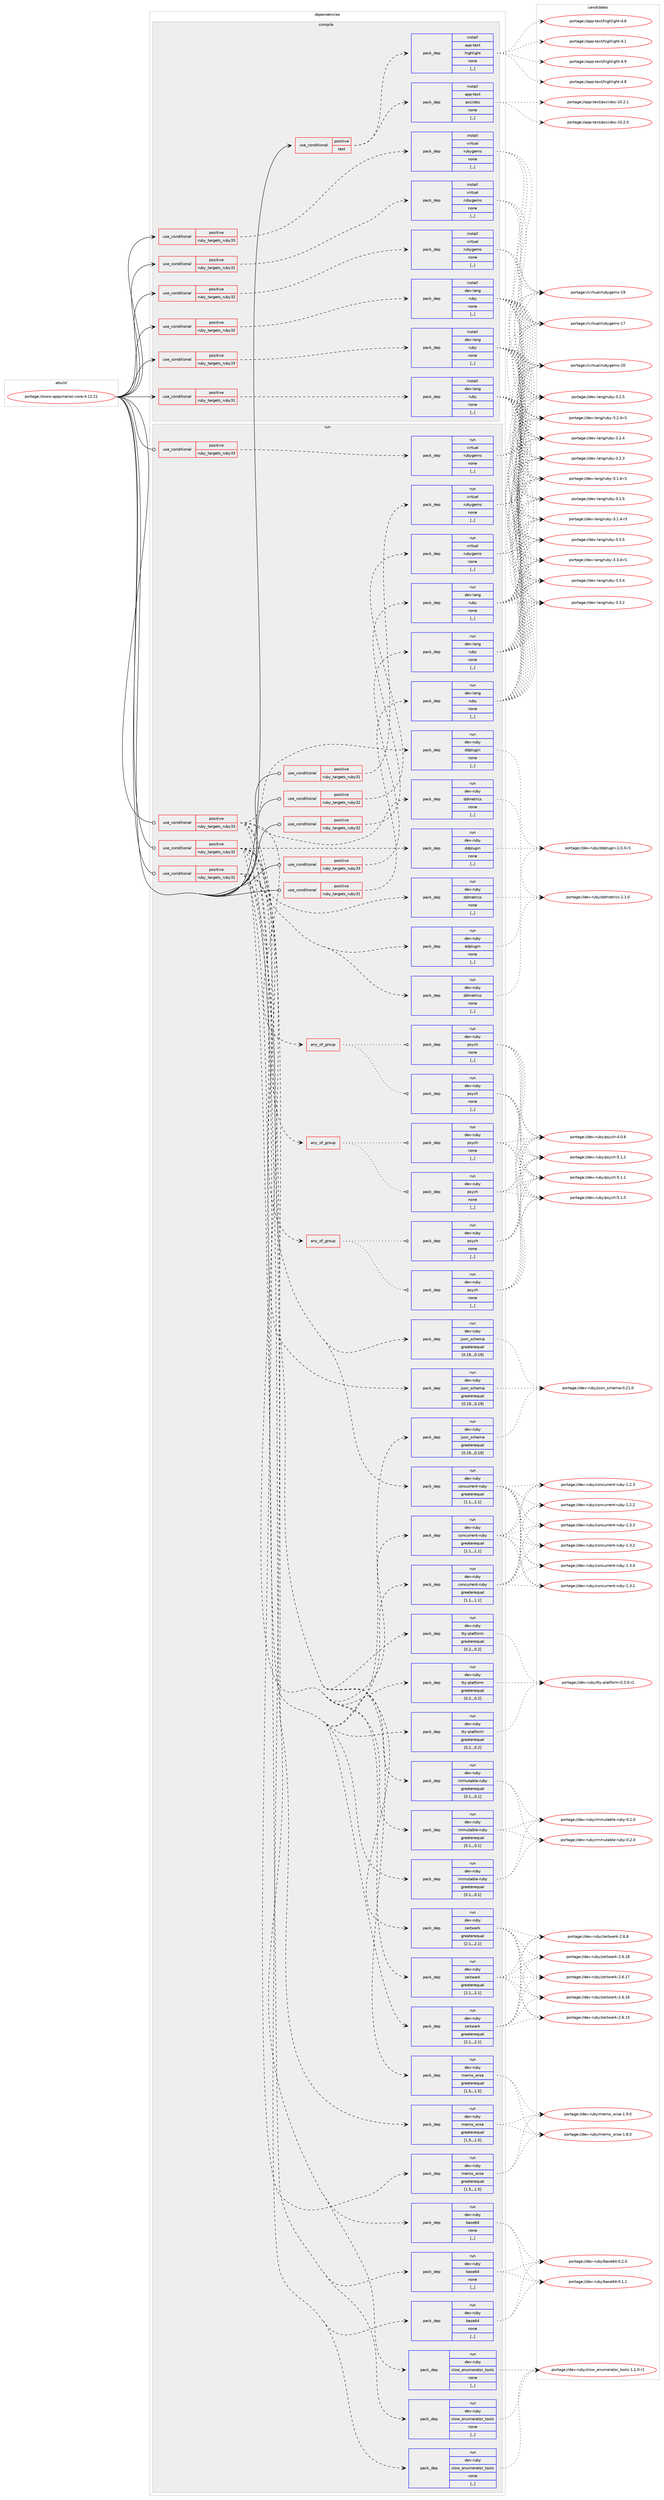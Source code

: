 digraph prolog {

# *************
# Graph options
# *************

newrank=true;
concentrate=true;
compound=true;
graph [rankdir=LR,fontname=Helvetica,fontsize=10,ranksep=1.5];#, ranksep=2.5, nodesep=0.2];
edge  [arrowhead=vee];
node  [fontname=Helvetica,fontsize=10];

# **********
# The ebuild
# **********

subgraph cluster_leftcol {
color=gray;
label=<<i>ebuild</i>>;
id [label="portage://www-apps/nanoc-core-4.12.21", color=red, width=4, href="../www-apps/nanoc-core-4.12.21.svg"];
}

# ****************
# The dependencies
# ****************

subgraph cluster_midcol {
color=gray;
label=<<i>dependencies</i>>;
subgraph cluster_compile {
fillcolor="#eeeeee";
style=filled;
label=<<i>compile</i>>;
subgraph cond253580 {
dependency959069 [label=<<TABLE BORDER="0" CELLBORDER="1" CELLSPACING="0" CELLPADDING="4"><TR><TD ROWSPAN="3" CELLPADDING="10">use_conditional</TD></TR><TR><TD>positive</TD></TR><TR><TD>ruby_targets_ruby31</TD></TR></TABLE>>, shape=none, color=red];
subgraph pack698463 {
dependency959070 [label=<<TABLE BORDER="0" CELLBORDER="1" CELLSPACING="0" CELLPADDING="4" WIDTH="220"><TR><TD ROWSPAN="6" CELLPADDING="30">pack_dep</TD></TR><TR><TD WIDTH="110">install</TD></TR><TR><TD>dev-lang</TD></TR><TR><TD>ruby</TD></TR><TR><TD>none</TD></TR><TR><TD>[,,]</TD></TR></TABLE>>, shape=none, color=blue];
}
dependency959069:e -> dependency959070:w [weight=20,style="dashed",arrowhead="vee"];
}
id:e -> dependency959069:w [weight=20,style="solid",arrowhead="vee"];
subgraph cond253581 {
dependency959071 [label=<<TABLE BORDER="0" CELLBORDER="1" CELLSPACING="0" CELLPADDING="4"><TR><TD ROWSPAN="3" CELLPADDING="10">use_conditional</TD></TR><TR><TD>positive</TD></TR><TR><TD>ruby_targets_ruby31</TD></TR></TABLE>>, shape=none, color=red];
subgraph pack698464 {
dependency959072 [label=<<TABLE BORDER="0" CELLBORDER="1" CELLSPACING="0" CELLPADDING="4" WIDTH="220"><TR><TD ROWSPAN="6" CELLPADDING="30">pack_dep</TD></TR><TR><TD WIDTH="110">install</TD></TR><TR><TD>virtual</TD></TR><TR><TD>rubygems</TD></TR><TR><TD>none</TD></TR><TR><TD>[,,]</TD></TR></TABLE>>, shape=none, color=blue];
}
dependency959071:e -> dependency959072:w [weight=20,style="dashed",arrowhead="vee"];
}
id:e -> dependency959071:w [weight=20,style="solid",arrowhead="vee"];
subgraph cond253582 {
dependency959073 [label=<<TABLE BORDER="0" CELLBORDER="1" CELLSPACING="0" CELLPADDING="4"><TR><TD ROWSPAN="3" CELLPADDING="10">use_conditional</TD></TR><TR><TD>positive</TD></TR><TR><TD>ruby_targets_ruby32</TD></TR></TABLE>>, shape=none, color=red];
subgraph pack698465 {
dependency959074 [label=<<TABLE BORDER="0" CELLBORDER="1" CELLSPACING="0" CELLPADDING="4" WIDTH="220"><TR><TD ROWSPAN="6" CELLPADDING="30">pack_dep</TD></TR><TR><TD WIDTH="110">install</TD></TR><TR><TD>dev-lang</TD></TR><TR><TD>ruby</TD></TR><TR><TD>none</TD></TR><TR><TD>[,,]</TD></TR></TABLE>>, shape=none, color=blue];
}
dependency959073:e -> dependency959074:w [weight=20,style="dashed",arrowhead="vee"];
}
id:e -> dependency959073:w [weight=20,style="solid",arrowhead="vee"];
subgraph cond253583 {
dependency959075 [label=<<TABLE BORDER="0" CELLBORDER="1" CELLSPACING="0" CELLPADDING="4"><TR><TD ROWSPAN="3" CELLPADDING="10">use_conditional</TD></TR><TR><TD>positive</TD></TR><TR><TD>ruby_targets_ruby32</TD></TR></TABLE>>, shape=none, color=red];
subgraph pack698466 {
dependency959076 [label=<<TABLE BORDER="0" CELLBORDER="1" CELLSPACING="0" CELLPADDING="4" WIDTH="220"><TR><TD ROWSPAN="6" CELLPADDING="30">pack_dep</TD></TR><TR><TD WIDTH="110">install</TD></TR><TR><TD>virtual</TD></TR><TR><TD>rubygems</TD></TR><TR><TD>none</TD></TR><TR><TD>[,,]</TD></TR></TABLE>>, shape=none, color=blue];
}
dependency959075:e -> dependency959076:w [weight=20,style="dashed",arrowhead="vee"];
}
id:e -> dependency959075:w [weight=20,style="solid",arrowhead="vee"];
subgraph cond253584 {
dependency959077 [label=<<TABLE BORDER="0" CELLBORDER="1" CELLSPACING="0" CELLPADDING="4"><TR><TD ROWSPAN="3" CELLPADDING="10">use_conditional</TD></TR><TR><TD>positive</TD></TR><TR><TD>ruby_targets_ruby33</TD></TR></TABLE>>, shape=none, color=red];
subgraph pack698467 {
dependency959078 [label=<<TABLE BORDER="0" CELLBORDER="1" CELLSPACING="0" CELLPADDING="4" WIDTH="220"><TR><TD ROWSPAN="6" CELLPADDING="30">pack_dep</TD></TR><TR><TD WIDTH="110">install</TD></TR><TR><TD>dev-lang</TD></TR><TR><TD>ruby</TD></TR><TR><TD>none</TD></TR><TR><TD>[,,]</TD></TR></TABLE>>, shape=none, color=blue];
}
dependency959077:e -> dependency959078:w [weight=20,style="dashed",arrowhead="vee"];
}
id:e -> dependency959077:w [weight=20,style="solid",arrowhead="vee"];
subgraph cond253585 {
dependency959079 [label=<<TABLE BORDER="0" CELLBORDER="1" CELLSPACING="0" CELLPADDING="4"><TR><TD ROWSPAN="3" CELLPADDING="10">use_conditional</TD></TR><TR><TD>positive</TD></TR><TR><TD>ruby_targets_ruby33</TD></TR></TABLE>>, shape=none, color=red];
subgraph pack698468 {
dependency959080 [label=<<TABLE BORDER="0" CELLBORDER="1" CELLSPACING="0" CELLPADDING="4" WIDTH="220"><TR><TD ROWSPAN="6" CELLPADDING="30">pack_dep</TD></TR><TR><TD WIDTH="110">install</TD></TR><TR><TD>virtual</TD></TR><TR><TD>rubygems</TD></TR><TR><TD>none</TD></TR><TR><TD>[,,]</TD></TR></TABLE>>, shape=none, color=blue];
}
dependency959079:e -> dependency959080:w [weight=20,style="dashed",arrowhead="vee"];
}
id:e -> dependency959079:w [weight=20,style="solid",arrowhead="vee"];
subgraph cond253586 {
dependency959081 [label=<<TABLE BORDER="0" CELLBORDER="1" CELLSPACING="0" CELLPADDING="4"><TR><TD ROWSPAN="3" CELLPADDING="10">use_conditional</TD></TR><TR><TD>positive</TD></TR><TR><TD>test</TD></TR></TABLE>>, shape=none, color=red];
subgraph pack698469 {
dependency959082 [label=<<TABLE BORDER="0" CELLBORDER="1" CELLSPACING="0" CELLPADDING="4" WIDTH="220"><TR><TD ROWSPAN="6" CELLPADDING="30">pack_dep</TD></TR><TR><TD WIDTH="110">install</TD></TR><TR><TD>app-text</TD></TR><TR><TD>asciidoc</TD></TR><TR><TD>none</TD></TR><TR><TD>[,,]</TD></TR></TABLE>>, shape=none, color=blue];
}
dependency959081:e -> dependency959082:w [weight=20,style="dashed",arrowhead="vee"];
subgraph pack698470 {
dependency959083 [label=<<TABLE BORDER="0" CELLBORDER="1" CELLSPACING="0" CELLPADDING="4" WIDTH="220"><TR><TD ROWSPAN="6" CELLPADDING="30">pack_dep</TD></TR><TR><TD WIDTH="110">install</TD></TR><TR><TD>app-text</TD></TR><TR><TD>highlight</TD></TR><TR><TD>none</TD></TR><TR><TD>[,,]</TD></TR></TABLE>>, shape=none, color=blue];
}
dependency959081:e -> dependency959083:w [weight=20,style="dashed",arrowhead="vee"];
}
id:e -> dependency959081:w [weight=20,style="solid",arrowhead="vee"];
}
subgraph cluster_compileandrun {
fillcolor="#eeeeee";
style=filled;
label=<<i>compile and run</i>>;
}
subgraph cluster_run {
fillcolor="#eeeeee";
style=filled;
label=<<i>run</i>>;
subgraph cond253587 {
dependency959084 [label=<<TABLE BORDER="0" CELLBORDER="1" CELLSPACING="0" CELLPADDING="4"><TR><TD ROWSPAN="3" CELLPADDING="10">use_conditional</TD></TR><TR><TD>positive</TD></TR><TR><TD>ruby_targets_ruby31</TD></TR></TABLE>>, shape=none, color=red];
subgraph pack698471 {
dependency959085 [label=<<TABLE BORDER="0" CELLBORDER="1" CELLSPACING="0" CELLPADDING="4" WIDTH="220"><TR><TD ROWSPAN="6" CELLPADDING="30">pack_dep</TD></TR><TR><TD WIDTH="110">run</TD></TR><TR><TD>dev-lang</TD></TR><TR><TD>ruby</TD></TR><TR><TD>none</TD></TR><TR><TD>[,,]</TD></TR></TABLE>>, shape=none, color=blue];
}
dependency959084:e -> dependency959085:w [weight=20,style="dashed",arrowhead="vee"];
}
id:e -> dependency959084:w [weight=20,style="solid",arrowhead="odot"];
subgraph cond253588 {
dependency959086 [label=<<TABLE BORDER="0" CELLBORDER="1" CELLSPACING="0" CELLPADDING="4"><TR><TD ROWSPAN="3" CELLPADDING="10">use_conditional</TD></TR><TR><TD>positive</TD></TR><TR><TD>ruby_targets_ruby31</TD></TR></TABLE>>, shape=none, color=red];
subgraph pack698472 {
dependency959087 [label=<<TABLE BORDER="0" CELLBORDER="1" CELLSPACING="0" CELLPADDING="4" WIDTH="220"><TR><TD ROWSPAN="6" CELLPADDING="30">pack_dep</TD></TR><TR><TD WIDTH="110">run</TD></TR><TR><TD>dev-ruby</TD></TR><TR><TD>base64</TD></TR><TR><TD>none</TD></TR><TR><TD>[,,]</TD></TR></TABLE>>, shape=none, color=blue];
}
dependency959086:e -> dependency959087:w [weight=20,style="dashed",arrowhead="vee"];
subgraph pack698473 {
dependency959088 [label=<<TABLE BORDER="0" CELLBORDER="1" CELLSPACING="0" CELLPADDING="4" WIDTH="220"><TR><TD ROWSPAN="6" CELLPADDING="30">pack_dep</TD></TR><TR><TD WIDTH="110">run</TD></TR><TR><TD>dev-ruby</TD></TR><TR><TD>concurrent-ruby</TD></TR><TR><TD>greaterequal</TD></TR><TR><TD>[1.1,,,1.1]</TD></TR></TABLE>>, shape=none, color=blue];
}
dependency959086:e -> dependency959088:w [weight=20,style="dashed",arrowhead="vee"];
subgraph pack698474 {
dependency959089 [label=<<TABLE BORDER="0" CELLBORDER="1" CELLSPACING="0" CELLPADDING="4" WIDTH="220"><TR><TD ROWSPAN="6" CELLPADDING="30">pack_dep</TD></TR><TR><TD WIDTH="110">run</TD></TR><TR><TD>dev-ruby</TD></TR><TR><TD>ddmetrics</TD></TR><TR><TD>none</TD></TR><TR><TD>[,,]</TD></TR></TABLE>>, shape=none, color=blue];
}
dependency959086:e -> dependency959089:w [weight=20,style="dashed",arrowhead="vee"];
subgraph pack698475 {
dependency959090 [label=<<TABLE BORDER="0" CELLBORDER="1" CELLSPACING="0" CELLPADDING="4" WIDTH="220"><TR><TD ROWSPAN="6" CELLPADDING="30">pack_dep</TD></TR><TR><TD WIDTH="110">run</TD></TR><TR><TD>dev-ruby</TD></TR><TR><TD>ddplugin</TD></TR><TR><TD>none</TD></TR><TR><TD>[,,]</TD></TR></TABLE>>, shape=none, color=blue];
}
dependency959086:e -> dependency959090:w [weight=20,style="dashed",arrowhead="vee"];
subgraph pack698476 {
dependency959091 [label=<<TABLE BORDER="0" CELLBORDER="1" CELLSPACING="0" CELLPADDING="4" WIDTH="220"><TR><TD ROWSPAN="6" CELLPADDING="30">pack_dep</TD></TR><TR><TD WIDTH="110">run</TD></TR><TR><TD>dev-ruby</TD></TR><TR><TD>immutable-ruby</TD></TR><TR><TD>greaterequal</TD></TR><TR><TD>[0.1,,,0.1]</TD></TR></TABLE>>, shape=none, color=blue];
}
dependency959086:e -> dependency959091:w [weight=20,style="dashed",arrowhead="vee"];
subgraph pack698477 {
dependency959092 [label=<<TABLE BORDER="0" CELLBORDER="1" CELLSPACING="0" CELLPADDING="4" WIDTH="220"><TR><TD ROWSPAN="6" CELLPADDING="30">pack_dep</TD></TR><TR><TD WIDTH="110">run</TD></TR><TR><TD>dev-ruby</TD></TR><TR><TD>json_schema</TD></TR><TR><TD>greaterequal</TD></TR><TR><TD>[0.19,,,0.19]</TD></TR></TABLE>>, shape=none, color=blue];
}
dependency959086:e -> dependency959092:w [weight=20,style="dashed",arrowhead="vee"];
subgraph pack698478 {
dependency959093 [label=<<TABLE BORDER="0" CELLBORDER="1" CELLSPACING="0" CELLPADDING="4" WIDTH="220"><TR><TD ROWSPAN="6" CELLPADDING="30">pack_dep</TD></TR><TR><TD WIDTH="110">run</TD></TR><TR><TD>dev-ruby</TD></TR><TR><TD>memo_wise</TD></TR><TR><TD>greaterequal</TD></TR><TR><TD>[1.5,,,1.5]</TD></TR></TABLE>>, shape=none, color=blue];
}
dependency959086:e -> dependency959093:w [weight=20,style="dashed",arrowhead="vee"];
subgraph any6590 {
dependency959094 [label=<<TABLE BORDER="0" CELLBORDER="1" CELLSPACING="0" CELLPADDING="4"><TR><TD CELLPADDING="10">any_of_group</TD></TR></TABLE>>, shape=none, color=red];subgraph pack698479 {
dependency959095 [label=<<TABLE BORDER="0" CELLBORDER="1" CELLSPACING="0" CELLPADDING="4" WIDTH="220"><TR><TD ROWSPAN="6" CELLPADDING="30">pack_dep</TD></TR><TR><TD WIDTH="110">run</TD></TR><TR><TD>dev-ruby</TD></TR><TR><TD>psych</TD></TR><TR><TD>none</TD></TR><TR><TD>[,,]</TD></TR></TABLE>>, shape=none, color=blue];
}
dependency959094:e -> dependency959095:w [weight=20,style="dotted",arrowhead="oinv"];
subgraph pack698480 {
dependency959096 [label=<<TABLE BORDER="0" CELLBORDER="1" CELLSPACING="0" CELLPADDING="4" WIDTH="220"><TR><TD ROWSPAN="6" CELLPADDING="30">pack_dep</TD></TR><TR><TD WIDTH="110">run</TD></TR><TR><TD>dev-ruby</TD></TR><TR><TD>psych</TD></TR><TR><TD>none</TD></TR><TR><TD>[,,]</TD></TR></TABLE>>, shape=none, color=blue];
}
dependency959094:e -> dependency959096:w [weight=20,style="dotted",arrowhead="oinv"];
}
dependency959086:e -> dependency959094:w [weight=20,style="dashed",arrowhead="vee"];
subgraph pack698481 {
dependency959097 [label=<<TABLE BORDER="0" CELLBORDER="1" CELLSPACING="0" CELLPADDING="4" WIDTH="220"><TR><TD ROWSPAN="6" CELLPADDING="30">pack_dep</TD></TR><TR><TD WIDTH="110">run</TD></TR><TR><TD>dev-ruby</TD></TR><TR><TD>slow_enumerator_tools</TD></TR><TR><TD>none</TD></TR><TR><TD>[,,]</TD></TR></TABLE>>, shape=none, color=blue];
}
dependency959086:e -> dependency959097:w [weight=20,style="dashed",arrowhead="vee"];
subgraph pack698482 {
dependency959098 [label=<<TABLE BORDER="0" CELLBORDER="1" CELLSPACING="0" CELLPADDING="4" WIDTH="220"><TR><TD ROWSPAN="6" CELLPADDING="30">pack_dep</TD></TR><TR><TD WIDTH="110">run</TD></TR><TR><TD>dev-ruby</TD></TR><TR><TD>tty-platform</TD></TR><TR><TD>greaterequal</TD></TR><TR><TD>[0.2,,,0.2]</TD></TR></TABLE>>, shape=none, color=blue];
}
dependency959086:e -> dependency959098:w [weight=20,style="dashed",arrowhead="vee"];
subgraph pack698483 {
dependency959099 [label=<<TABLE BORDER="0" CELLBORDER="1" CELLSPACING="0" CELLPADDING="4" WIDTH="220"><TR><TD ROWSPAN="6" CELLPADDING="30">pack_dep</TD></TR><TR><TD WIDTH="110">run</TD></TR><TR><TD>dev-ruby</TD></TR><TR><TD>zeitwerk</TD></TR><TR><TD>greaterequal</TD></TR><TR><TD>[2.1,,,2.1]</TD></TR></TABLE>>, shape=none, color=blue];
}
dependency959086:e -> dependency959099:w [weight=20,style="dashed",arrowhead="vee"];
}
id:e -> dependency959086:w [weight=20,style="solid",arrowhead="odot"];
subgraph cond253589 {
dependency959100 [label=<<TABLE BORDER="0" CELLBORDER="1" CELLSPACING="0" CELLPADDING="4"><TR><TD ROWSPAN="3" CELLPADDING="10">use_conditional</TD></TR><TR><TD>positive</TD></TR><TR><TD>ruby_targets_ruby31</TD></TR></TABLE>>, shape=none, color=red];
subgraph pack698484 {
dependency959101 [label=<<TABLE BORDER="0" CELLBORDER="1" CELLSPACING="0" CELLPADDING="4" WIDTH="220"><TR><TD ROWSPAN="6" CELLPADDING="30">pack_dep</TD></TR><TR><TD WIDTH="110">run</TD></TR><TR><TD>virtual</TD></TR><TR><TD>rubygems</TD></TR><TR><TD>none</TD></TR><TR><TD>[,,]</TD></TR></TABLE>>, shape=none, color=blue];
}
dependency959100:e -> dependency959101:w [weight=20,style="dashed",arrowhead="vee"];
}
id:e -> dependency959100:w [weight=20,style="solid",arrowhead="odot"];
subgraph cond253590 {
dependency959102 [label=<<TABLE BORDER="0" CELLBORDER="1" CELLSPACING="0" CELLPADDING="4"><TR><TD ROWSPAN="3" CELLPADDING="10">use_conditional</TD></TR><TR><TD>positive</TD></TR><TR><TD>ruby_targets_ruby32</TD></TR></TABLE>>, shape=none, color=red];
subgraph pack698485 {
dependency959103 [label=<<TABLE BORDER="0" CELLBORDER="1" CELLSPACING="0" CELLPADDING="4" WIDTH="220"><TR><TD ROWSPAN="6" CELLPADDING="30">pack_dep</TD></TR><TR><TD WIDTH="110">run</TD></TR><TR><TD>dev-lang</TD></TR><TR><TD>ruby</TD></TR><TR><TD>none</TD></TR><TR><TD>[,,]</TD></TR></TABLE>>, shape=none, color=blue];
}
dependency959102:e -> dependency959103:w [weight=20,style="dashed",arrowhead="vee"];
}
id:e -> dependency959102:w [weight=20,style="solid",arrowhead="odot"];
subgraph cond253591 {
dependency959104 [label=<<TABLE BORDER="0" CELLBORDER="1" CELLSPACING="0" CELLPADDING="4"><TR><TD ROWSPAN="3" CELLPADDING="10">use_conditional</TD></TR><TR><TD>positive</TD></TR><TR><TD>ruby_targets_ruby32</TD></TR></TABLE>>, shape=none, color=red];
subgraph pack698486 {
dependency959105 [label=<<TABLE BORDER="0" CELLBORDER="1" CELLSPACING="0" CELLPADDING="4" WIDTH="220"><TR><TD ROWSPAN="6" CELLPADDING="30">pack_dep</TD></TR><TR><TD WIDTH="110">run</TD></TR><TR><TD>dev-ruby</TD></TR><TR><TD>base64</TD></TR><TR><TD>none</TD></TR><TR><TD>[,,]</TD></TR></TABLE>>, shape=none, color=blue];
}
dependency959104:e -> dependency959105:w [weight=20,style="dashed",arrowhead="vee"];
subgraph pack698487 {
dependency959106 [label=<<TABLE BORDER="0" CELLBORDER="1" CELLSPACING="0" CELLPADDING="4" WIDTH="220"><TR><TD ROWSPAN="6" CELLPADDING="30">pack_dep</TD></TR><TR><TD WIDTH="110">run</TD></TR><TR><TD>dev-ruby</TD></TR><TR><TD>concurrent-ruby</TD></TR><TR><TD>greaterequal</TD></TR><TR><TD>[1.1,,,1.1]</TD></TR></TABLE>>, shape=none, color=blue];
}
dependency959104:e -> dependency959106:w [weight=20,style="dashed",arrowhead="vee"];
subgraph pack698488 {
dependency959107 [label=<<TABLE BORDER="0" CELLBORDER="1" CELLSPACING="0" CELLPADDING="4" WIDTH="220"><TR><TD ROWSPAN="6" CELLPADDING="30">pack_dep</TD></TR><TR><TD WIDTH="110">run</TD></TR><TR><TD>dev-ruby</TD></TR><TR><TD>ddmetrics</TD></TR><TR><TD>none</TD></TR><TR><TD>[,,]</TD></TR></TABLE>>, shape=none, color=blue];
}
dependency959104:e -> dependency959107:w [weight=20,style="dashed",arrowhead="vee"];
subgraph pack698489 {
dependency959108 [label=<<TABLE BORDER="0" CELLBORDER="1" CELLSPACING="0" CELLPADDING="4" WIDTH="220"><TR><TD ROWSPAN="6" CELLPADDING="30">pack_dep</TD></TR><TR><TD WIDTH="110">run</TD></TR><TR><TD>dev-ruby</TD></TR><TR><TD>ddplugin</TD></TR><TR><TD>none</TD></TR><TR><TD>[,,]</TD></TR></TABLE>>, shape=none, color=blue];
}
dependency959104:e -> dependency959108:w [weight=20,style="dashed",arrowhead="vee"];
subgraph pack698490 {
dependency959109 [label=<<TABLE BORDER="0" CELLBORDER="1" CELLSPACING="0" CELLPADDING="4" WIDTH="220"><TR><TD ROWSPAN="6" CELLPADDING="30">pack_dep</TD></TR><TR><TD WIDTH="110">run</TD></TR><TR><TD>dev-ruby</TD></TR><TR><TD>immutable-ruby</TD></TR><TR><TD>greaterequal</TD></TR><TR><TD>[0.1,,,0.1]</TD></TR></TABLE>>, shape=none, color=blue];
}
dependency959104:e -> dependency959109:w [weight=20,style="dashed",arrowhead="vee"];
subgraph pack698491 {
dependency959110 [label=<<TABLE BORDER="0" CELLBORDER="1" CELLSPACING="0" CELLPADDING="4" WIDTH="220"><TR><TD ROWSPAN="6" CELLPADDING="30">pack_dep</TD></TR><TR><TD WIDTH="110">run</TD></TR><TR><TD>dev-ruby</TD></TR><TR><TD>json_schema</TD></TR><TR><TD>greaterequal</TD></TR><TR><TD>[0.19,,,0.19]</TD></TR></TABLE>>, shape=none, color=blue];
}
dependency959104:e -> dependency959110:w [weight=20,style="dashed",arrowhead="vee"];
subgraph pack698492 {
dependency959111 [label=<<TABLE BORDER="0" CELLBORDER="1" CELLSPACING="0" CELLPADDING="4" WIDTH="220"><TR><TD ROWSPAN="6" CELLPADDING="30">pack_dep</TD></TR><TR><TD WIDTH="110">run</TD></TR><TR><TD>dev-ruby</TD></TR><TR><TD>memo_wise</TD></TR><TR><TD>greaterequal</TD></TR><TR><TD>[1.5,,,1.5]</TD></TR></TABLE>>, shape=none, color=blue];
}
dependency959104:e -> dependency959111:w [weight=20,style="dashed",arrowhead="vee"];
subgraph any6591 {
dependency959112 [label=<<TABLE BORDER="0" CELLBORDER="1" CELLSPACING="0" CELLPADDING="4"><TR><TD CELLPADDING="10">any_of_group</TD></TR></TABLE>>, shape=none, color=red];subgraph pack698493 {
dependency959113 [label=<<TABLE BORDER="0" CELLBORDER="1" CELLSPACING="0" CELLPADDING="4" WIDTH="220"><TR><TD ROWSPAN="6" CELLPADDING="30">pack_dep</TD></TR><TR><TD WIDTH="110">run</TD></TR><TR><TD>dev-ruby</TD></TR><TR><TD>psych</TD></TR><TR><TD>none</TD></TR><TR><TD>[,,]</TD></TR></TABLE>>, shape=none, color=blue];
}
dependency959112:e -> dependency959113:w [weight=20,style="dotted",arrowhead="oinv"];
subgraph pack698494 {
dependency959114 [label=<<TABLE BORDER="0" CELLBORDER="1" CELLSPACING="0" CELLPADDING="4" WIDTH="220"><TR><TD ROWSPAN="6" CELLPADDING="30">pack_dep</TD></TR><TR><TD WIDTH="110">run</TD></TR><TR><TD>dev-ruby</TD></TR><TR><TD>psych</TD></TR><TR><TD>none</TD></TR><TR><TD>[,,]</TD></TR></TABLE>>, shape=none, color=blue];
}
dependency959112:e -> dependency959114:w [weight=20,style="dotted",arrowhead="oinv"];
}
dependency959104:e -> dependency959112:w [weight=20,style="dashed",arrowhead="vee"];
subgraph pack698495 {
dependency959115 [label=<<TABLE BORDER="0" CELLBORDER="1" CELLSPACING="0" CELLPADDING="4" WIDTH="220"><TR><TD ROWSPAN="6" CELLPADDING="30">pack_dep</TD></TR><TR><TD WIDTH="110">run</TD></TR><TR><TD>dev-ruby</TD></TR><TR><TD>slow_enumerator_tools</TD></TR><TR><TD>none</TD></TR><TR><TD>[,,]</TD></TR></TABLE>>, shape=none, color=blue];
}
dependency959104:e -> dependency959115:w [weight=20,style="dashed",arrowhead="vee"];
subgraph pack698496 {
dependency959116 [label=<<TABLE BORDER="0" CELLBORDER="1" CELLSPACING="0" CELLPADDING="4" WIDTH="220"><TR><TD ROWSPAN="6" CELLPADDING="30">pack_dep</TD></TR><TR><TD WIDTH="110">run</TD></TR><TR><TD>dev-ruby</TD></TR><TR><TD>tty-platform</TD></TR><TR><TD>greaterequal</TD></TR><TR><TD>[0.2,,,0.2]</TD></TR></TABLE>>, shape=none, color=blue];
}
dependency959104:e -> dependency959116:w [weight=20,style="dashed",arrowhead="vee"];
subgraph pack698497 {
dependency959117 [label=<<TABLE BORDER="0" CELLBORDER="1" CELLSPACING="0" CELLPADDING="4" WIDTH="220"><TR><TD ROWSPAN="6" CELLPADDING="30">pack_dep</TD></TR><TR><TD WIDTH="110">run</TD></TR><TR><TD>dev-ruby</TD></TR><TR><TD>zeitwerk</TD></TR><TR><TD>greaterequal</TD></TR><TR><TD>[2.1,,,2.1]</TD></TR></TABLE>>, shape=none, color=blue];
}
dependency959104:e -> dependency959117:w [weight=20,style="dashed",arrowhead="vee"];
}
id:e -> dependency959104:w [weight=20,style="solid",arrowhead="odot"];
subgraph cond253592 {
dependency959118 [label=<<TABLE BORDER="0" CELLBORDER="1" CELLSPACING="0" CELLPADDING="4"><TR><TD ROWSPAN="3" CELLPADDING="10">use_conditional</TD></TR><TR><TD>positive</TD></TR><TR><TD>ruby_targets_ruby32</TD></TR></TABLE>>, shape=none, color=red];
subgraph pack698498 {
dependency959119 [label=<<TABLE BORDER="0" CELLBORDER="1" CELLSPACING="0" CELLPADDING="4" WIDTH="220"><TR><TD ROWSPAN="6" CELLPADDING="30">pack_dep</TD></TR><TR><TD WIDTH="110">run</TD></TR><TR><TD>virtual</TD></TR><TR><TD>rubygems</TD></TR><TR><TD>none</TD></TR><TR><TD>[,,]</TD></TR></TABLE>>, shape=none, color=blue];
}
dependency959118:e -> dependency959119:w [weight=20,style="dashed",arrowhead="vee"];
}
id:e -> dependency959118:w [weight=20,style="solid",arrowhead="odot"];
subgraph cond253593 {
dependency959120 [label=<<TABLE BORDER="0" CELLBORDER="1" CELLSPACING="0" CELLPADDING="4"><TR><TD ROWSPAN="3" CELLPADDING="10">use_conditional</TD></TR><TR><TD>positive</TD></TR><TR><TD>ruby_targets_ruby33</TD></TR></TABLE>>, shape=none, color=red];
subgraph pack698499 {
dependency959121 [label=<<TABLE BORDER="0" CELLBORDER="1" CELLSPACING="0" CELLPADDING="4" WIDTH="220"><TR><TD ROWSPAN="6" CELLPADDING="30">pack_dep</TD></TR><TR><TD WIDTH="110">run</TD></TR><TR><TD>dev-lang</TD></TR><TR><TD>ruby</TD></TR><TR><TD>none</TD></TR><TR><TD>[,,]</TD></TR></TABLE>>, shape=none, color=blue];
}
dependency959120:e -> dependency959121:w [weight=20,style="dashed",arrowhead="vee"];
}
id:e -> dependency959120:w [weight=20,style="solid",arrowhead="odot"];
subgraph cond253594 {
dependency959122 [label=<<TABLE BORDER="0" CELLBORDER="1" CELLSPACING="0" CELLPADDING="4"><TR><TD ROWSPAN="3" CELLPADDING="10">use_conditional</TD></TR><TR><TD>positive</TD></TR><TR><TD>ruby_targets_ruby33</TD></TR></TABLE>>, shape=none, color=red];
subgraph pack698500 {
dependency959123 [label=<<TABLE BORDER="0" CELLBORDER="1" CELLSPACING="0" CELLPADDING="4" WIDTH="220"><TR><TD ROWSPAN="6" CELLPADDING="30">pack_dep</TD></TR><TR><TD WIDTH="110">run</TD></TR><TR><TD>dev-ruby</TD></TR><TR><TD>base64</TD></TR><TR><TD>none</TD></TR><TR><TD>[,,]</TD></TR></TABLE>>, shape=none, color=blue];
}
dependency959122:e -> dependency959123:w [weight=20,style="dashed",arrowhead="vee"];
subgraph pack698501 {
dependency959124 [label=<<TABLE BORDER="0" CELLBORDER="1" CELLSPACING="0" CELLPADDING="4" WIDTH="220"><TR><TD ROWSPAN="6" CELLPADDING="30">pack_dep</TD></TR><TR><TD WIDTH="110">run</TD></TR><TR><TD>dev-ruby</TD></TR><TR><TD>concurrent-ruby</TD></TR><TR><TD>greaterequal</TD></TR><TR><TD>[1.1,,,1.1]</TD></TR></TABLE>>, shape=none, color=blue];
}
dependency959122:e -> dependency959124:w [weight=20,style="dashed",arrowhead="vee"];
subgraph pack698502 {
dependency959125 [label=<<TABLE BORDER="0" CELLBORDER="1" CELLSPACING="0" CELLPADDING="4" WIDTH="220"><TR><TD ROWSPAN="6" CELLPADDING="30">pack_dep</TD></TR><TR><TD WIDTH="110">run</TD></TR><TR><TD>dev-ruby</TD></TR><TR><TD>ddmetrics</TD></TR><TR><TD>none</TD></TR><TR><TD>[,,]</TD></TR></TABLE>>, shape=none, color=blue];
}
dependency959122:e -> dependency959125:w [weight=20,style="dashed",arrowhead="vee"];
subgraph pack698503 {
dependency959126 [label=<<TABLE BORDER="0" CELLBORDER="1" CELLSPACING="0" CELLPADDING="4" WIDTH="220"><TR><TD ROWSPAN="6" CELLPADDING="30">pack_dep</TD></TR><TR><TD WIDTH="110">run</TD></TR><TR><TD>dev-ruby</TD></TR><TR><TD>ddplugin</TD></TR><TR><TD>none</TD></TR><TR><TD>[,,]</TD></TR></TABLE>>, shape=none, color=blue];
}
dependency959122:e -> dependency959126:w [weight=20,style="dashed",arrowhead="vee"];
subgraph pack698504 {
dependency959127 [label=<<TABLE BORDER="0" CELLBORDER="1" CELLSPACING="0" CELLPADDING="4" WIDTH="220"><TR><TD ROWSPAN="6" CELLPADDING="30">pack_dep</TD></TR><TR><TD WIDTH="110">run</TD></TR><TR><TD>dev-ruby</TD></TR><TR><TD>immutable-ruby</TD></TR><TR><TD>greaterequal</TD></TR><TR><TD>[0.1,,,0.1]</TD></TR></TABLE>>, shape=none, color=blue];
}
dependency959122:e -> dependency959127:w [weight=20,style="dashed",arrowhead="vee"];
subgraph pack698505 {
dependency959128 [label=<<TABLE BORDER="0" CELLBORDER="1" CELLSPACING="0" CELLPADDING="4" WIDTH="220"><TR><TD ROWSPAN="6" CELLPADDING="30">pack_dep</TD></TR><TR><TD WIDTH="110">run</TD></TR><TR><TD>dev-ruby</TD></TR><TR><TD>json_schema</TD></TR><TR><TD>greaterequal</TD></TR><TR><TD>[0.19,,,0.19]</TD></TR></TABLE>>, shape=none, color=blue];
}
dependency959122:e -> dependency959128:w [weight=20,style="dashed",arrowhead="vee"];
subgraph pack698506 {
dependency959129 [label=<<TABLE BORDER="0" CELLBORDER="1" CELLSPACING="0" CELLPADDING="4" WIDTH="220"><TR><TD ROWSPAN="6" CELLPADDING="30">pack_dep</TD></TR><TR><TD WIDTH="110">run</TD></TR><TR><TD>dev-ruby</TD></TR><TR><TD>memo_wise</TD></TR><TR><TD>greaterequal</TD></TR><TR><TD>[1.5,,,1.5]</TD></TR></TABLE>>, shape=none, color=blue];
}
dependency959122:e -> dependency959129:w [weight=20,style="dashed",arrowhead="vee"];
subgraph any6592 {
dependency959130 [label=<<TABLE BORDER="0" CELLBORDER="1" CELLSPACING="0" CELLPADDING="4"><TR><TD CELLPADDING="10">any_of_group</TD></TR></TABLE>>, shape=none, color=red];subgraph pack698507 {
dependency959131 [label=<<TABLE BORDER="0" CELLBORDER="1" CELLSPACING="0" CELLPADDING="4" WIDTH="220"><TR><TD ROWSPAN="6" CELLPADDING="30">pack_dep</TD></TR><TR><TD WIDTH="110">run</TD></TR><TR><TD>dev-ruby</TD></TR><TR><TD>psych</TD></TR><TR><TD>none</TD></TR><TR><TD>[,,]</TD></TR></TABLE>>, shape=none, color=blue];
}
dependency959130:e -> dependency959131:w [weight=20,style="dotted",arrowhead="oinv"];
subgraph pack698508 {
dependency959132 [label=<<TABLE BORDER="0" CELLBORDER="1" CELLSPACING="0" CELLPADDING="4" WIDTH="220"><TR><TD ROWSPAN="6" CELLPADDING="30">pack_dep</TD></TR><TR><TD WIDTH="110">run</TD></TR><TR><TD>dev-ruby</TD></TR><TR><TD>psych</TD></TR><TR><TD>none</TD></TR><TR><TD>[,,]</TD></TR></TABLE>>, shape=none, color=blue];
}
dependency959130:e -> dependency959132:w [weight=20,style="dotted",arrowhead="oinv"];
}
dependency959122:e -> dependency959130:w [weight=20,style="dashed",arrowhead="vee"];
subgraph pack698509 {
dependency959133 [label=<<TABLE BORDER="0" CELLBORDER="1" CELLSPACING="0" CELLPADDING="4" WIDTH="220"><TR><TD ROWSPAN="6" CELLPADDING="30">pack_dep</TD></TR><TR><TD WIDTH="110">run</TD></TR><TR><TD>dev-ruby</TD></TR><TR><TD>slow_enumerator_tools</TD></TR><TR><TD>none</TD></TR><TR><TD>[,,]</TD></TR></TABLE>>, shape=none, color=blue];
}
dependency959122:e -> dependency959133:w [weight=20,style="dashed",arrowhead="vee"];
subgraph pack698510 {
dependency959134 [label=<<TABLE BORDER="0" CELLBORDER="1" CELLSPACING="0" CELLPADDING="4" WIDTH="220"><TR><TD ROWSPAN="6" CELLPADDING="30">pack_dep</TD></TR><TR><TD WIDTH="110">run</TD></TR><TR><TD>dev-ruby</TD></TR><TR><TD>tty-platform</TD></TR><TR><TD>greaterequal</TD></TR><TR><TD>[0.2,,,0.2]</TD></TR></TABLE>>, shape=none, color=blue];
}
dependency959122:e -> dependency959134:w [weight=20,style="dashed",arrowhead="vee"];
subgraph pack698511 {
dependency959135 [label=<<TABLE BORDER="0" CELLBORDER="1" CELLSPACING="0" CELLPADDING="4" WIDTH="220"><TR><TD ROWSPAN="6" CELLPADDING="30">pack_dep</TD></TR><TR><TD WIDTH="110">run</TD></TR><TR><TD>dev-ruby</TD></TR><TR><TD>zeitwerk</TD></TR><TR><TD>greaterequal</TD></TR><TR><TD>[2.1,,,2.1]</TD></TR></TABLE>>, shape=none, color=blue];
}
dependency959122:e -> dependency959135:w [weight=20,style="dashed",arrowhead="vee"];
}
id:e -> dependency959122:w [weight=20,style="solid",arrowhead="odot"];
subgraph cond253595 {
dependency959136 [label=<<TABLE BORDER="0" CELLBORDER="1" CELLSPACING="0" CELLPADDING="4"><TR><TD ROWSPAN="3" CELLPADDING="10">use_conditional</TD></TR><TR><TD>positive</TD></TR><TR><TD>ruby_targets_ruby33</TD></TR></TABLE>>, shape=none, color=red];
subgraph pack698512 {
dependency959137 [label=<<TABLE BORDER="0" CELLBORDER="1" CELLSPACING="0" CELLPADDING="4" WIDTH="220"><TR><TD ROWSPAN="6" CELLPADDING="30">pack_dep</TD></TR><TR><TD WIDTH="110">run</TD></TR><TR><TD>virtual</TD></TR><TR><TD>rubygems</TD></TR><TR><TD>none</TD></TR><TR><TD>[,,]</TD></TR></TABLE>>, shape=none, color=blue];
}
dependency959136:e -> dependency959137:w [weight=20,style="dashed",arrowhead="vee"];
}
id:e -> dependency959136:w [weight=20,style="solid",arrowhead="odot"];
}
}

# **************
# The candidates
# **************

subgraph cluster_choices {
rank=same;
color=gray;
label=<<i>candidates</i>>;

subgraph choice698463 {
color=black;
nodesep=1;
choice10010111845108971101034711411798121455146514653 [label="portage://dev-lang/ruby-3.3.5", color=red, width=4,href="../dev-lang/ruby-3.3.5.svg"];
choice100101118451089711010347114117981214551465146524511449 [label="portage://dev-lang/ruby-3.3.4-r1", color=red, width=4,href="../dev-lang/ruby-3.3.4-r1.svg"];
choice10010111845108971101034711411798121455146514652 [label="portage://dev-lang/ruby-3.3.4", color=red, width=4,href="../dev-lang/ruby-3.3.4.svg"];
choice10010111845108971101034711411798121455146514650 [label="portage://dev-lang/ruby-3.3.2", color=red, width=4,href="../dev-lang/ruby-3.3.2.svg"];
choice10010111845108971101034711411798121455146504653 [label="portage://dev-lang/ruby-3.2.5", color=red, width=4,href="../dev-lang/ruby-3.2.5.svg"];
choice100101118451089711010347114117981214551465046524511449 [label="portage://dev-lang/ruby-3.2.4-r1", color=red, width=4,href="../dev-lang/ruby-3.2.4-r1.svg"];
choice10010111845108971101034711411798121455146504652 [label="portage://dev-lang/ruby-3.2.4", color=red, width=4,href="../dev-lang/ruby-3.2.4.svg"];
choice10010111845108971101034711411798121455146504651 [label="portage://dev-lang/ruby-3.2.3", color=red, width=4,href="../dev-lang/ruby-3.2.3.svg"];
choice100101118451089711010347114117981214551464946544511449 [label="portage://dev-lang/ruby-3.1.6-r1", color=red, width=4,href="../dev-lang/ruby-3.1.6-r1.svg"];
choice10010111845108971101034711411798121455146494653 [label="portage://dev-lang/ruby-3.1.5", color=red, width=4,href="../dev-lang/ruby-3.1.5.svg"];
choice100101118451089711010347114117981214551464946524511451 [label="portage://dev-lang/ruby-3.1.4-r3", color=red, width=4,href="../dev-lang/ruby-3.1.4-r3.svg"];
dependency959070:e -> choice10010111845108971101034711411798121455146514653:w [style=dotted,weight="100"];
dependency959070:e -> choice100101118451089711010347114117981214551465146524511449:w [style=dotted,weight="100"];
dependency959070:e -> choice10010111845108971101034711411798121455146514652:w [style=dotted,weight="100"];
dependency959070:e -> choice10010111845108971101034711411798121455146514650:w [style=dotted,weight="100"];
dependency959070:e -> choice10010111845108971101034711411798121455146504653:w [style=dotted,weight="100"];
dependency959070:e -> choice100101118451089711010347114117981214551465046524511449:w [style=dotted,weight="100"];
dependency959070:e -> choice10010111845108971101034711411798121455146504652:w [style=dotted,weight="100"];
dependency959070:e -> choice10010111845108971101034711411798121455146504651:w [style=dotted,weight="100"];
dependency959070:e -> choice100101118451089711010347114117981214551464946544511449:w [style=dotted,weight="100"];
dependency959070:e -> choice10010111845108971101034711411798121455146494653:w [style=dotted,weight="100"];
dependency959070:e -> choice100101118451089711010347114117981214551464946524511451:w [style=dotted,weight="100"];
}
subgraph choice698464 {
color=black;
nodesep=1;
choice118105114116117971084711411798121103101109115455048 [label="portage://virtual/rubygems-20", color=red, width=4,href="../virtual/rubygems-20.svg"];
choice118105114116117971084711411798121103101109115454957 [label="portage://virtual/rubygems-19", color=red, width=4,href="../virtual/rubygems-19.svg"];
choice118105114116117971084711411798121103101109115454955 [label="portage://virtual/rubygems-17", color=red, width=4,href="../virtual/rubygems-17.svg"];
dependency959072:e -> choice118105114116117971084711411798121103101109115455048:w [style=dotted,weight="100"];
dependency959072:e -> choice118105114116117971084711411798121103101109115454957:w [style=dotted,weight="100"];
dependency959072:e -> choice118105114116117971084711411798121103101109115454955:w [style=dotted,weight="100"];
}
subgraph choice698465 {
color=black;
nodesep=1;
choice10010111845108971101034711411798121455146514653 [label="portage://dev-lang/ruby-3.3.5", color=red, width=4,href="../dev-lang/ruby-3.3.5.svg"];
choice100101118451089711010347114117981214551465146524511449 [label="portage://dev-lang/ruby-3.3.4-r1", color=red, width=4,href="../dev-lang/ruby-3.3.4-r1.svg"];
choice10010111845108971101034711411798121455146514652 [label="portage://dev-lang/ruby-3.3.4", color=red, width=4,href="../dev-lang/ruby-3.3.4.svg"];
choice10010111845108971101034711411798121455146514650 [label="portage://dev-lang/ruby-3.3.2", color=red, width=4,href="../dev-lang/ruby-3.3.2.svg"];
choice10010111845108971101034711411798121455146504653 [label="portage://dev-lang/ruby-3.2.5", color=red, width=4,href="../dev-lang/ruby-3.2.5.svg"];
choice100101118451089711010347114117981214551465046524511449 [label="portage://dev-lang/ruby-3.2.4-r1", color=red, width=4,href="../dev-lang/ruby-3.2.4-r1.svg"];
choice10010111845108971101034711411798121455146504652 [label="portage://dev-lang/ruby-3.2.4", color=red, width=4,href="../dev-lang/ruby-3.2.4.svg"];
choice10010111845108971101034711411798121455146504651 [label="portage://dev-lang/ruby-3.2.3", color=red, width=4,href="../dev-lang/ruby-3.2.3.svg"];
choice100101118451089711010347114117981214551464946544511449 [label="portage://dev-lang/ruby-3.1.6-r1", color=red, width=4,href="../dev-lang/ruby-3.1.6-r1.svg"];
choice10010111845108971101034711411798121455146494653 [label="portage://dev-lang/ruby-3.1.5", color=red, width=4,href="../dev-lang/ruby-3.1.5.svg"];
choice100101118451089711010347114117981214551464946524511451 [label="portage://dev-lang/ruby-3.1.4-r3", color=red, width=4,href="../dev-lang/ruby-3.1.4-r3.svg"];
dependency959074:e -> choice10010111845108971101034711411798121455146514653:w [style=dotted,weight="100"];
dependency959074:e -> choice100101118451089711010347114117981214551465146524511449:w [style=dotted,weight="100"];
dependency959074:e -> choice10010111845108971101034711411798121455146514652:w [style=dotted,weight="100"];
dependency959074:e -> choice10010111845108971101034711411798121455146514650:w [style=dotted,weight="100"];
dependency959074:e -> choice10010111845108971101034711411798121455146504653:w [style=dotted,weight="100"];
dependency959074:e -> choice100101118451089711010347114117981214551465046524511449:w [style=dotted,weight="100"];
dependency959074:e -> choice10010111845108971101034711411798121455146504652:w [style=dotted,weight="100"];
dependency959074:e -> choice10010111845108971101034711411798121455146504651:w [style=dotted,weight="100"];
dependency959074:e -> choice100101118451089711010347114117981214551464946544511449:w [style=dotted,weight="100"];
dependency959074:e -> choice10010111845108971101034711411798121455146494653:w [style=dotted,weight="100"];
dependency959074:e -> choice100101118451089711010347114117981214551464946524511451:w [style=dotted,weight="100"];
}
subgraph choice698466 {
color=black;
nodesep=1;
choice118105114116117971084711411798121103101109115455048 [label="portage://virtual/rubygems-20", color=red, width=4,href="../virtual/rubygems-20.svg"];
choice118105114116117971084711411798121103101109115454957 [label="portage://virtual/rubygems-19", color=red, width=4,href="../virtual/rubygems-19.svg"];
choice118105114116117971084711411798121103101109115454955 [label="portage://virtual/rubygems-17", color=red, width=4,href="../virtual/rubygems-17.svg"];
dependency959076:e -> choice118105114116117971084711411798121103101109115455048:w [style=dotted,weight="100"];
dependency959076:e -> choice118105114116117971084711411798121103101109115454957:w [style=dotted,weight="100"];
dependency959076:e -> choice118105114116117971084711411798121103101109115454955:w [style=dotted,weight="100"];
}
subgraph choice698467 {
color=black;
nodesep=1;
choice10010111845108971101034711411798121455146514653 [label="portage://dev-lang/ruby-3.3.5", color=red, width=4,href="../dev-lang/ruby-3.3.5.svg"];
choice100101118451089711010347114117981214551465146524511449 [label="portage://dev-lang/ruby-3.3.4-r1", color=red, width=4,href="../dev-lang/ruby-3.3.4-r1.svg"];
choice10010111845108971101034711411798121455146514652 [label="portage://dev-lang/ruby-3.3.4", color=red, width=4,href="../dev-lang/ruby-3.3.4.svg"];
choice10010111845108971101034711411798121455146514650 [label="portage://dev-lang/ruby-3.3.2", color=red, width=4,href="../dev-lang/ruby-3.3.2.svg"];
choice10010111845108971101034711411798121455146504653 [label="portage://dev-lang/ruby-3.2.5", color=red, width=4,href="../dev-lang/ruby-3.2.5.svg"];
choice100101118451089711010347114117981214551465046524511449 [label="portage://dev-lang/ruby-3.2.4-r1", color=red, width=4,href="../dev-lang/ruby-3.2.4-r1.svg"];
choice10010111845108971101034711411798121455146504652 [label="portage://dev-lang/ruby-3.2.4", color=red, width=4,href="../dev-lang/ruby-3.2.4.svg"];
choice10010111845108971101034711411798121455146504651 [label="portage://dev-lang/ruby-3.2.3", color=red, width=4,href="../dev-lang/ruby-3.2.3.svg"];
choice100101118451089711010347114117981214551464946544511449 [label="portage://dev-lang/ruby-3.1.6-r1", color=red, width=4,href="../dev-lang/ruby-3.1.6-r1.svg"];
choice10010111845108971101034711411798121455146494653 [label="portage://dev-lang/ruby-3.1.5", color=red, width=4,href="../dev-lang/ruby-3.1.5.svg"];
choice100101118451089711010347114117981214551464946524511451 [label="portage://dev-lang/ruby-3.1.4-r3", color=red, width=4,href="../dev-lang/ruby-3.1.4-r3.svg"];
dependency959078:e -> choice10010111845108971101034711411798121455146514653:w [style=dotted,weight="100"];
dependency959078:e -> choice100101118451089711010347114117981214551465146524511449:w [style=dotted,weight="100"];
dependency959078:e -> choice10010111845108971101034711411798121455146514652:w [style=dotted,weight="100"];
dependency959078:e -> choice10010111845108971101034711411798121455146514650:w [style=dotted,weight="100"];
dependency959078:e -> choice10010111845108971101034711411798121455146504653:w [style=dotted,weight="100"];
dependency959078:e -> choice100101118451089711010347114117981214551465046524511449:w [style=dotted,weight="100"];
dependency959078:e -> choice10010111845108971101034711411798121455146504652:w [style=dotted,weight="100"];
dependency959078:e -> choice10010111845108971101034711411798121455146504651:w [style=dotted,weight="100"];
dependency959078:e -> choice100101118451089711010347114117981214551464946544511449:w [style=dotted,weight="100"];
dependency959078:e -> choice10010111845108971101034711411798121455146494653:w [style=dotted,weight="100"];
dependency959078:e -> choice100101118451089711010347114117981214551464946524511451:w [style=dotted,weight="100"];
}
subgraph choice698468 {
color=black;
nodesep=1;
choice118105114116117971084711411798121103101109115455048 [label="portage://virtual/rubygems-20", color=red, width=4,href="../virtual/rubygems-20.svg"];
choice118105114116117971084711411798121103101109115454957 [label="portage://virtual/rubygems-19", color=red, width=4,href="../virtual/rubygems-19.svg"];
choice118105114116117971084711411798121103101109115454955 [label="portage://virtual/rubygems-17", color=red, width=4,href="../virtual/rubygems-17.svg"];
dependency959080:e -> choice118105114116117971084711411798121103101109115455048:w [style=dotted,weight="100"];
dependency959080:e -> choice118105114116117971084711411798121103101109115454957:w [style=dotted,weight="100"];
dependency959080:e -> choice118105114116117971084711411798121103101109115454955:w [style=dotted,weight="100"];
}
subgraph choice698469 {
color=black;
nodesep=1;
choice97112112451161011201164797115991051051001119945494846504649 [label="portage://app-text/asciidoc-10.2.1", color=red, width=4,href="../app-text/asciidoc-10.2.1.svg"];
choice97112112451161011201164797115991051051001119945494846504648 [label="portage://app-text/asciidoc-10.2.0", color=red, width=4,href="../app-text/asciidoc-10.2.0.svg"];
dependency959082:e -> choice97112112451161011201164797115991051051001119945494846504649:w [style=dotted,weight="100"];
dependency959082:e -> choice97112112451161011201164797115991051051001119945494846504648:w [style=dotted,weight="100"];
}
subgraph choice698470 {
color=black;
nodesep=1;
choice97112112451161011201164710410510310410810510310411645524657 [label="portage://app-text/highlight-4.9", color=red, width=4,href="../app-text/highlight-4.9.svg"];
choice97112112451161011201164710410510310410810510310411645524656 [label="portage://app-text/highlight-4.8", color=red, width=4,href="../app-text/highlight-4.8.svg"];
choice97112112451161011201164710410510310410810510310411645524654 [label="portage://app-text/highlight-4.6", color=red, width=4,href="../app-text/highlight-4.6.svg"];
choice97112112451161011201164710410510310410810510310411645524649 [label="portage://app-text/highlight-4.1", color=red, width=4,href="../app-text/highlight-4.1.svg"];
dependency959083:e -> choice97112112451161011201164710410510310410810510310411645524657:w [style=dotted,weight="100"];
dependency959083:e -> choice97112112451161011201164710410510310410810510310411645524656:w [style=dotted,weight="100"];
dependency959083:e -> choice97112112451161011201164710410510310410810510310411645524654:w [style=dotted,weight="100"];
dependency959083:e -> choice97112112451161011201164710410510310410810510310411645524649:w [style=dotted,weight="100"];
}
subgraph choice698471 {
color=black;
nodesep=1;
choice10010111845108971101034711411798121455146514653 [label="portage://dev-lang/ruby-3.3.5", color=red, width=4,href="../dev-lang/ruby-3.3.5.svg"];
choice100101118451089711010347114117981214551465146524511449 [label="portage://dev-lang/ruby-3.3.4-r1", color=red, width=4,href="../dev-lang/ruby-3.3.4-r1.svg"];
choice10010111845108971101034711411798121455146514652 [label="portage://dev-lang/ruby-3.3.4", color=red, width=4,href="../dev-lang/ruby-3.3.4.svg"];
choice10010111845108971101034711411798121455146514650 [label="portage://dev-lang/ruby-3.3.2", color=red, width=4,href="../dev-lang/ruby-3.3.2.svg"];
choice10010111845108971101034711411798121455146504653 [label="portage://dev-lang/ruby-3.2.5", color=red, width=4,href="../dev-lang/ruby-3.2.5.svg"];
choice100101118451089711010347114117981214551465046524511449 [label="portage://dev-lang/ruby-3.2.4-r1", color=red, width=4,href="../dev-lang/ruby-3.2.4-r1.svg"];
choice10010111845108971101034711411798121455146504652 [label="portage://dev-lang/ruby-3.2.4", color=red, width=4,href="../dev-lang/ruby-3.2.4.svg"];
choice10010111845108971101034711411798121455146504651 [label="portage://dev-lang/ruby-3.2.3", color=red, width=4,href="../dev-lang/ruby-3.2.3.svg"];
choice100101118451089711010347114117981214551464946544511449 [label="portage://dev-lang/ruby-3.1.6-r1", color=red, width=4,href="../dev-lang/ruby-3.1.6-r1.svg"];
choice10010111845108971101034711411798121455146494653 [label="portage://dev-lang/ruby-3.1.5", color=red, width=4,href="../dev-lang/ruby-3.1.5.svg"];
choice100101118451089711010347114117981214551464946524511451 [label="portage://dev-lang/ruby-3.1.4-r3", color=red, width=4,href="../dev-lang/ruby-3.1.4-r3.svg"];
dependency959085:e -> choice10010111845108971101034711411798121455146514653:w [style=dotted,weight="100"];
dependency959085:e -> choice100101118451089711010347114117981214551465146524511449:w [style=dotted,weight="100"];
dependency959085:e -> choice10010111845108971101034711411798121455146514652:w [style=dotted,weight="100"];
dependency959085:e -> choice10010111845108971101034711411798121455146514650:w [style=dotted,weight="100"];
dependency959085:e -> choice10010111845108971101034711411798121455146504653:w [style=dotted,weight="100"];
dependency959085:e -> choice100101118451089711010347114117981214551465046524511449:w [style=dotted,weight="100"];
dependency959085:e -> choice10010111845108971101034711411798121455146504652:w [style=dotted,weight="100"];
dependency959085:e -> choice10010111845108971101034711411798121455146504651:w [style=dotted,weight="100"];
dependency959085:e -> choice100101118451089711010347114117981214551464946544511449:w [style=dotted,weight="100"];
dependency959085:e -> choice10010111845108971101034711411798121455146494653:w [style=dotted,weight="100"];
dependency959085:e -> choice100101118451089711010347114117981214551464946524511451:w [style=dotted,weight="100"];
}
subgraph choice698472 {
color=black;
nodesep=1;
choice10010111845114117981214798971151015452454846504648 [label="portage://dev-ruby/base64-0.2.0", color=red, width=4,href="../dev-ruby/base64-0.2.0.svg"];
choice10010111845114117981214798971151015452454846494649 [label="portage://dev-ruby/base64-0.1.1", color=red, width=4,href="../dev-ruby/base64-0.1.1.svg"];
dependency959087:e -> choice10010111845114117981214798971151015452454846504648:w [style=dotted,weight="100"];
dependency959087:e -> choice10010111845114117981214798971151015452454846494649:w [style=dotted,weight="100"];
}
subgraph choice698473 {
color=black;
nodesep=1;
choice10010111845114117981214799111110991171141141011101164511411798121454946514652 [label="portage://dev-ruby/concurrent-ruby-1.3.4", color=red, width=4,href="../dev-ruby/concurrent-ruby-1.3.4.svg"];
choice10010111845114117981214799111110991171141141011101164511411798121454946514651 [label="portage://dev-ruby/concurrent-ruby-1.3.3", color=red, width=4,href="../dev-ruby/concurrent-ruby-1.3.3.svg"];
choice10010111845114117981214799111110991171141141011101164511411798121454946514650 [label="portage://dev-ruby/concurrent-ruby-1.3.2", color=red, width=4,href="../dev-ruby/concurrent-ruby-1.3.2.svg"];
choice10010111845114117981214799111110991171141141011101164511411798121454946514649 [label="portage://dev-ruby/concurrent-ruby-1.3.1", color=red, width=4,href="../dev-ruby/concurrent-ruby-1.3.1.svg"];
choice10010111845114117981214799111110991171141141011101164511411798121454946504651 [label="portage://dev-ruby/concurrent-ruby-1.2.3", color=red, width=4,href="../dev-ruby/concurrent-ruby-1.2.3.svg"];
choice10010111845114117981214799111110991171141141011101164511411798121454946504650 [label="portage://dev-ruby/concurrent-ruby-1.2.2", color=red, width=4,href="../dev-ruby/concurrent-ruby-1.2.2.svg"];
dependency959088:e -> choice10010111845114117981214799111110991171141141011101164511411798121454946514652:w [style=dotted,weight="100"];
dependency959088:e -> choice10010111845114117981214799111110991171141141011101164511411798121454946514651:w [style=dotted,weight="100"];
dependency959088:e -> choice10010111845114117981214799111110991171141141011101164511411798121454946514650:w [style=dotted,weight="100"];
dependency959088:e -> choice10010111845114117981214799111110991171141141011101164511411798121454946514649:w [style=dotted,weight="100"];
dependency959088:e -> choice10010111845114117981214799111110991171141141011101164511411798121454946504651:w [style=dotted,weight="100"];
dependency959088:e -> choice10010111845114117981214799111110991171141141011101164511411798121454946504650:w [style=dotted,weight="100"];
}
subgraph choice698474 {
color=black;
nodesep=1;
choice10010111845114117981214710010010910111611410599115454946494648 [label="portage://dev-ruby/ddmetrics-1.1.0", color=red, width=4,href="../dev-ruby/ddmetrics-1.1.0.svg"];
dependency959089:e -> choice10010111845114117981214710010010910111611410599115454946494648:w [style=dotted,weight="100"];
}
subgraph choice698475 {
color=black;
nodesep=1;
choice1001011184511411798121471001001121081171031051104549464846514511449 [label="portage://dev-ruby/ddplugin-1.0.3-r1", color=red, width=4,href="../dev-ruby/ddplugin-1.0.3-r1.svg"];
dependency959090:e -> choice1001011184511411798121471001001121081171031051104549464846514511449:w [style=dotted,weight="100"];
}
subgraph choice698476 {
color=black;
nodesep=1;
choice10010111845114117981214710510910911711697981081014511411798121454846504648 [label="portage://dev-ruby/immutable-ruby-0.2.0", color=red, width=4,href="../dev-ruby/immutable-ruby-0.2.0.svg"];
choice10010111845114117981214710510910911711697981081014511411798121454846494648 [label="portage://dev-ruby/immutable-ruby-0.1.0", color=red, width=4,href="../dev-ruby/immutable-ruby-0.1.0.svg"];
dependency959091:e -> choice10010111845114117981214710510910911711697981081014511411798121454846504648:w [style=dotted,weight="100"];
dependency959091:e -> choice10010111845114117981214710510910911711697981081014511411798121454846494648:w [style=dotted,weight="100"];
}
subgraph choice698477 {
color=black;
nodesep=1;
choice10010111845114117981214710611511111095115991041011099745484650494648 [label="portage://dev-ruby/json_schema-0.21.0", color=red, width=4,href="../dev-ruby/json_schema-0.21.0.svg"];
dependency959092:e -> choice10010111845114117981214710611511111095115991041011099745484650494648:w [style=dotted,weight="100"];
}
subgraph choice698478 {
color=black;
nodesep=1;
choice10010111845114117981214710910110911195119105115101454946574648 [label="portage://dev-ruby/memo_wise-1.9.0", color=red, width=4,href="../dev-ruby/memo_wise-1.9.0.svg"];
choice10010111845114117981214710910110911195119105115101454946564648 [label="portage://dev-ruby/memo_wise-1.8.0", color=red, width=4,href="../dev-ruby/memo_wise-1.8.0.svg"];
dependency959093:e -> choice10010111845114117981214710910110911195119105115101454946574648:w [style=dotted,weight="100"];
dependency959093:e -> choice10010111845114117981214710910110911195119105115101454946564648:w [style=dotted,weight="100"];
}
subgraph choice698479 {
color=black;
nodesep=1;
choice10010111845114117981214711211512199104455346494650 [label="portage://dev-ruby/psych-5.1.2", color=red, width=4,href="../dev-ruby/psych-5.1.2.svg"];
choice10010111845114117981214711211512199104455346494649 [label="portage://dev-ruby/psych-5.1.1", color=red, width=4,href="../dev-ruby/psych-5.1.1.svg"];
choice10010111845114117981214711211512199104455346494648 [label="portage://dev-ruby/psych-5.1.0", color=red, width=4,href="../dev-ruby/psych-5.1.0.svg"];
choice10010111845114117981214711211512199104455246484654 [label="portage://dev-ruby/psych-4.0.6", color=red, width=4,href="../dev-ruby/psych-4.0.6.svg"];
dependency959095:e -> choice10010111845114117981214711211512199104455346494650:w [style=dotted,weight="100"];
dependency959095:e -> choice10010111845114117981214711211512199104455346494649:w [style=dotted,weight="100"];
dependency959095:e -> choice10010111845114117981214711211512199104455346494648:w [style=dotted,weight="100"];
dependency959095:e -> choice10010111845114117981214711211512199104455246484654:w [style=dotted,weight="100"];
}
subgraph choice698480 {
color=black;
nodesep=1;
choice10010111845114117981214711211512199104455346494650 [label="portage://dev-ruby/psych-5.1.2", color=red, width=4,href="../dev-ruby/psych-5.1.2.svg"];
choice10010111845114117981214711211512199104455346494649 [label="portage://dev-ruby/psych-5.1.1", color=red, width=4,href="../dev-ruby/psych-5.1.1.svg"];
choice10010111845114117981214711211512199104455346494648 [label="portage://dev-ruby/psych-5.1.0", color=red, width=4,href="../dev-ruby/psych-5.1.0.svg"];
choice10010111845114117981214711211512199104455246484654 [label="portage://dev-ruby/psych-4.0.6", color=red, width=4,href="../dev-ruby/psych-4.0.6.svg"];
dependency959096:e -> choice10010111845114117981214711211512199104455346494650:w [style=dotted,weight="100"];
dependency959096:e -> choice10010111845114117981214711211512199104455346494649:w [style=dotted,weight="100"];
dependency959096:e -> choice10010111845114117981214711211512199104455346494648:w [style=dotted,weight="100"];
dependency959096:e -> choice10010111845114117981214711211512199104455246484654:w [style=dotted,weight="100"];
}
subgraph choice698481 {
color=black;
nodesep=1;
choice1001011184511411798121471151081111199510111011710910111497116111114951161111111081154549464946484511449 [label="portage://dev-ruby/slow_enumerator_tools-1.1.0-r1", color=red, width=4,href="../dev-ruby/slow_enumerator_tools-1.1.0-r1.svg"];
dependency959097:e -> choice1001011184511411798121471151081111199510111011710910111497116111114951161111111081154549464946484511449:w [style=dotted,weight="100"];
}
subgraph choice698482 {
color=black;
nodesep=1;
choice10010111845114117981214711611612145112108971161021111141094548465146484511449 [label="portage://dev-ruby/tty-platform-0.3.0-r1", color=red, width=4,href="../dev-ruby/tty-platform-0.3.0-r1.svg"];
dependency959098:e -> choice10010111845114117981214711611612145112108971161021111141094548465146484511449:w [style=dotted,weight="100"];
}
subgraph choice698483 {
color=black;
nodesep=1;
choice10010111845114117981214712210110511611910111410745504654464956 [label="portage://dev-ruby/zeitwerk-2.6.18", color=red, width=4,href="../dev-ruby/zeitwerk-2.6.18.svg"];
choice10010111845114117981214712210110511611910111410745504654464955 [label="portage://dev-ruby/zeitwerk-2.6.17", color=red, width=4,href="../dev-ruby/zeitwerk-2.6.17.svg"];
choice10010111845114117981214712210110511611910111410745504654464954 [label="portage://dev-ruby/zeitwerk-2.6.16", color=red, width=4,href="../dev-ruby/zeitwerk-2.6.16.svg"];
choice10010111845114117981214712210110511611910111410745504654464953 [label="portage://dev-ruby/zeitwerk-2.6.15", color=red, width=4,href="../dev-ruby/zeitwerk-2.6.15.svg"];
choice100101118451141179812147122101105116119101114107455046544656 [label="portage://dev-ruby/zeitwerk-2.6.8", color=red, width=4,href="../dev-ruby/zeitwerk-2.6.8.svg"];
dependency959099:e -> choice10010111845114117981214712210110511611910111410745504654464956:w [style=dotted,weight="100"];
dependency959099:e -> choice10010111845114117981214712210110511611910111410745504654464955:w [style=dotted,weight="100"];
dependency959099:e -> choice10010111845114117981214712210110511611910111410745504654464954:w [style=dotted,weight="100"];
dependency959099:e -> choice10010111845114117981214712210110511611910111410745504654464953:w [style=dotted,weight="100"];
dependency959099:e -> choice100101118451141179812147122101105116119101114107455046544656:w [style=dotted,weight="100"];
}
subgraph choice698484 {
color=black;
nodesep=1;
choice118105114116117971084711411798121103101109115455048 [label="portage://virtual/rubygems-20", color=red, width=4,href="../virtual/rubygems-20.svg"];
choice118105114116117971084711411798121103101109115454957 [label="portage://virtual/rubygems-19", color=red, width=4,href="../virtual/rubygems-19.svg"];
choice118105114116117971084711411798121103101109115454955 [label="portage://virtual/rubygems-17", color=red, width=4,href="../virtual/rubygems-17.svg"];
dependency959101:e -> choice118105114116117971084711411798121103101109115455048:w [style=dotted,weight="100"];
dependency959101:e -> choice118105114116117971084711411798121103101109115454957:w [style=dotted,weight="100"];
dependency959101:e -> choice118105114116117971084711411798121103101109115454955:w [style=dotted,weight="100"];
}
subgraph choice698485 {
color=black;
nodesep=1;
choice10010111845108971101034711411798121455146514653 [label="portage://dev-lang/ruby-3.3.5", color=red, width=4,href="../dev-lang/ruby-3.3.5.svg"];
choice100101118451089711010347114117981214551465146524511449 [label="portage://dev-lang/ruby-3.3.4-r1", color=red, width=4,href="../dev-lang/ruby-3.3.4-r1.svg"];
choice10010111845108971101034711411798121455146514652 [label="portage://dev-lang/ruby-3.3.4", color=red, width=4,href="../dev-lang/ruby-3.3.4.svg"];
choice10010111845108971101034711411798121455146514650 [label="portage://dev-lang/ruby-3.3.2", color=red, width=4,href="../dev-lang/ruby-3.3.2.svg"];
choice10010111845108971101034711411798121455146504653 [label="portage://dev-lang/ruby-3.2.5", color=red, width=4,href="../dev-lang/ruby-3.2.5.svg"];
choice100101118451089711010347114117981214551465046524511449 [label="portage://dev-lang/ruby-3.2.4-r1", color=red, width=4,href="../dev-lang/ruby-3.2.4-r1.svg"];
choice10010111845108971101034711411798121455146504652 [label="portage://dev-lang/ruby-3.2.4", color=red, width=4,href="../dev-lang/ruby-3.2.4.svg"];
choice10010111845108971101034711411798121455146504651 [label="portage://dev-lang/ruby-3.2.3", color=red, width=4,href="../dev-lang/ruby-3.2.3.svg"];
choice100101118451089711010347114117981214551464946544511449 [label="portage://dev-lang/ruby-3.1.6-r1", color=red, width=4,href="../dev-lang/ruby-3.1.6-r1.svg"];
choice10010111845108971101034711411798121455146494653 [label="portage://dev-lang/ruby-3.1.5", color=red, width=4,href="../dev-lang/ruby-3.1.5.svg"];
choice100101118451089711010347114117981214551464946524511451 [label="portage://dev-lang/ruby-3.1.4-r3", color=red, width=4,href="../dev-lang/ruby-3.1.4-r3.svg"];
dependency959103:e -> choice10010111845108971101034711411798121455146514653:w [style=dotted,weight="100"];
dependency959103:e -> choice100101118451089711010347114117981214551465146524511449:w [style=dotted,weight="100"];
dependency959103:e -> choice10010111845108971101034711411798121455146514652:w [style=dotted,weight="100"];
dependency959103:e -> choice10010111845108971101034711411798121455146514650:w [style=dotted,weight="100"];
dependency959103:e -> choice10010111845108971101034711411798121455146504653:w [style=dotted,weight="100"];
dependency959103:e -> choice100101118451089711010347114117981214551465046524511449:w [style=dotted,weight="100"];
dependency959103:e -> choice10010111845108971101034711411798121455146504652:w [style=dotted,weight="100"];
dependency959103:e -> choice10010111845108971101034711411798121455146504651:w [style=dotted,weight="100"];
dependency959103:e -> choice100101118451089711010347114117981214551464946544511449:w [style=dotted,weight="100"];
dependency959103:e -> choice10010111845108971101034711411798121455146494653:w [style=dotted,weight="100"];
dependency959103:e -> choice100101118451089711010347114117981214551464946524511451:w [style=dotted,weight="100"];
}
subgraph choice698486 {
color=black;
nodesep=1;
choice10010111845114117981214798971151015452454846504648 [label="portage://dev-ruby/base64-0.2.0", color=red, width=4,href="../dev-ruby/base64-0.2.0.svg"];
choice10010111845114117981214798971151015452454846494649 [label="portage://dev-ruby/base64-0.1.1", color=red, width=4,href="../dev-ruby/base64-0.1.1.svg"];
dependency959105:e -> choice10010111845114117981214798971151015452454846504648:w [style=dotted,weight="100"];
dependency959105:e -> choice10010111845114117981214798971151015452454846494649:w [style=dotted,weight="100"];
}
subgraph choice698487 {
color=black;
nodesep=1;
choice10010111845114117981214799111110991171141141011101164511411798121454946514652 [label="portage://dev-ruby/concurrent-ruby-1.3.4", color=red, width=4,href="../dev-ruby/concurrent-ruby-1.3.4.svg"];
choice10010111845114117981214799111110991171141141011101164511411798121454946514651 [label="portage://dev-ruby/concurrent-ruby-1.3.3", color=red, width=4,href="../dev-ruby/concurrent-ruby-1.3.3.svg"];
choice10010111845114117981214799111110991171141141011101164511411798121454946514650 [label="portage://dev-ruby/concurrent-ruby-1.3.2", color=red, width=4,href="../dev-ruby/concurrent-ruby-1.3.2.svg"];
choice10010111845114117981214799111110991171141141011101164511411798121454946514649 [label="portage://dev-ruby/concurrent-ruby-1.3.1", color=red, width=4,href="../dev-ruby/concurrent-ruby-1.3.1.svg"];
choice10010111845114117981214799111110991171141141011101164511411798121454946504651 [label="portage://dev-ruby/concurrent-ruby-1.2.3", color=red, width=4,href="../dev-ruby/concurrent-ruby-1.2.3.svg"];
choice10010111845114117981214799111110991171141141011101164511411798121454946504650 [label="portage://dev-ruby/concurrent-ruby-1.2.2", color=red, width=4,href="../dev-ruby/concurrent-ruby-1.2.2.svg"];
dependency959106:e -> choice10010111845114117981214799111110991171141141011101164511411798121454946514652:w [style=dotted,weight="100"];
dependency959106:e -> choice10010111845114117981214799111110991171141141011101164511411798121454946514651:w [style=dotted,weight="100"];
dependency959106:e -> choice10010111845114117981214799111110991171141141011101164511411798121454946514650:w [style=dotted,weight="100"];
dependency959106:e -> choice10010111845114117981214799111110991171141141011101164511411798121454946514649:w [style=dotted,weight="100"];
dependency959106:e -> choice10010111845114117981214799111110991171141141011101164511411798121454946504651:w [style=dotted,weight="100"];
dependency959106:e -> choice10010111845114117981214799111110991171141141011101164511411798121454946504650:w [style=dotted,weight="100"];
}
subgraph choice698488 {
color=black;
nodesep=1;
choice10010111845114117981214710010010910111611410599115454946494648 [label="portage://dev-ruby/ddmetrics-1.1.0", color=red, width=4,href="../dev-ruby/ddmetrics-1.1.0.svg"];
dependency959107:e -> choice10010111845114117981214710010010910111611410599115454946494648:w [style=dotted,weight="100"];
}
subgraph choice698489 {
color=black;
nodesep=1;
choice1001011184511411798121471001001121081171031051104549464846514511449 [label="portage://dev-ruby/ddplugin-1.0.3-r1", color=red, width=4,href="../dev-ruby/ddplugin-1.0.3-r1.svg"];
dependency959108:e -> choice1001011184511411798121471001001121081171031051104549464846514511449:w [style=dotted,weight="100"];
}
subgraph choice698490 {
color=black;
nodesep=1;
choice10010111845114117981214710510910911711697981081014511411798121454846504648 [label="portage://dev-ruby/immutable-ruby-0.2.0", color=red, width=4,href="../dev-ruby/immutable-ruby-0.2.0.svg"];
choice10010111845114117981214710510910911711697981081014511411798121454846494648 [label="portage://dev-ruby/immutable-ruby-0.1.0", color=red, width=4,href="../dev-ruby/immutable-ruby-0.1.0.svg"];
dependency959109:e -> choice10010111845114117981214710510910911711697981081014511411798121454846504648:w [style=dotted,weight="100"];
dependency959109:e -> choice10010111845114117981214710510910911711697981081014511411798121454846494648:w [style=dotted,weight="100"];
}
subgraph choice698491 {
color=black;
nodesep=1;
choice10010111845114117981214710611511111095115991041011099745484650494648 [label="portage://dev-ruby/json_schema-0.21.0", color=red, width=4,href="../dev-ruby/json_schema-0.21.0.svg"];
dependency959110:e -> choice10010111845114117981214710611511111095115991041011099745484650494648:w [style=dotted,weight="100"];
}
subgraph choice698492 {
color=black;
nodesep=1;
choice10010111845114117981214710910110911195119105115101454946574648 [label="portage://dev-ruby/memo_wise-1.9.0", color=red, width=4,href="../dev-ruby/memo_wise-1.9.0.svg"];
choice10010111845114117981214710910110911195119105115101454946564648 [label="portage://dev-ruby/memo_wise-1.8.0", color=red, width=4,href="../dev-ruby/memo_wise-1.8.0.svg"];
dependency959111:e -> choice10010111845114117981214710910110911195119105115101454946574648:w [style=dotted,weight="100"];
dependency959111:e -> choice10010111845114117981214710910110911195119105115101454946564648:w [style=dotted,weight="100"];
}
subgraph choice698493 {
color=black;
nodesep=1;
choice10010111845114117981214711211512199104455346494650 [label="portage://dev-ruby/psych-5.1.2", color=red, width=4,href="../dev-ruby/psych-5.1.2.svg"];
choice10010111845114117981214711211512199104455346494649 [label="portage://dev-ruby/psych-5.1.1", color=red, width=4,href="../dev-ruby/psych-5.1.1.svg"];
choice10010111845114117981214711211512199104455346494648 [label="portage://dev-ruby/psych-5.1.0", color=red, width=4,href="../dev-ruby/psych-5.1.0.svg"];
choice10010111845114117981214711211512199104455246484654 [label="portage://dev-ruby/psych-4.0.6", color=red, width=4,href="../dev-ruby/psych-4.0.6.svg"];
dependency959113:e -> choice10010111845114117981214711211512199104455346494650:w [style=dotted,weight="100"];
dependency959113:e -> choice10010111845114117981214711211512199104455346494649:w [style=dotted,weight="100"];
dependency959113:e -> choice10010111845114117981214711211512199104455346494648:w [style=dotted,weight="100"];
dependency959113:e -> choice10010111845114117981214711211512199104455246484654:w [style=dotted,weight="100"];
}
subgraph choice698494 {
color=black;
nodesep=1;
choice10010111845114117981214711211512199104455346494650 [label="portage://dev-ruby/psych-5.1.2", color=red, width=4,href="../dev-ruby/psych-5.1.2.svg"];
choice10010111845114117981214711211512199104455346494649 [label="portage://dev-ruby/psych-5.1.1", color=red, width=4,href="../dev-ruby/psych-5.1.1.svg"];
choice10010111845114117981214711211512199104455346494648 [label="portage://dev-ruby/psych-5.1.0", color=red, width=4,href="../dev-ruby/psych-5.1.0.svg"];
choice10010111845114117981214711211512199104455246484654 [label="portage://dev-ruby/psych-4.0.6", color=red, width=4,href="../dev-ruby/psych-4.0.6.svg"];
dependency959114:e -> choice10010111845114117981214711211512199104455346494650:w [style=dotted,weight="100"];
dependency959114:e -> choice10010111845114117981214711211512199104455346494649:w [style=dotted,weight="100"];
dependency959114:e -> choice10010111845114117981214711211512199104455346494648:w [style=dotted,weight="100"];
dependency959114:e -> choice10010111845114117981214711211512199104455246484654:w [style=dotted,weight="100"];
}
subgraph choice698495 {
color=black;
nodesep=1;
choice1001011184511411798121471151081111199510111011710910111497116111114951161111111081154549464946484511449 [label="portage://dev-ruby/slow_enumerator_tools-1.1.0-r1", color=red, width=4,href="../dev-ruby/slow_enumerator_tools-1.1.0-r1.svg"];
dependency959115:e -> choice1001011184511411798121471151081111199510111011710910111497116111114951161111111081154549464946484511449:w [style=dotted,weight="100"];
}
subgraph choice698496 {
color=black;
nodesep=1;
choice10010111845114117981214711611612145112108971161021111141094548465146484511449 [label="portage://dev-ruby/tty-platform-0.3.0-r1", color=red, width=4,href="../dev-ruby/tty-platform-0.3.0-r1.svg"];
dependency959116:e -> choice10010111845114117981214711611612145112108971161021111141094548465146484511449:w [style=dotted,weight="100"];
}
subgraph choice698497 {
color=black;
nodesep=1;
choice10010111845114117981214712210110511611910111410745504654464956 [label="portage://dev-ruby/zeitwerk-2.6.18", color=red, width=4,href="../dev-ruby/zeitwerk-2.6.18.svg"];
choice10010111845114117981214712210110511611910111410745504654464955 [label="portage://dev-ruby/zeitwerk-2.6.17", color=red, width=4,href="../dev-ruby/zeitwerk-2.6.17.svg"];
choice10010111845114117981214712210110511611910111410745504654464954 [label="portage://dev-ruby/zeitwerk-2.6.16", color=red, width=4,href="../dev-ruby/zeitwerk-2.6.16.svg"];
choice10010111845114117981214712210110511611910111410745504654464953 [label="portage://dev-ruby/zeitwerk-2.6.15", color=red, width=4,href="../dev-ruby/zeitwerk-2.6.15.svg"];
choice100101118451141179812147122101105116119101114107455046544656 [label="portage://dev-ruby/zeitwerk-2.6.8", color=red, width=4,href="../dev-ruby/zeitwerk-2.6.8.svg"];
dependency959117:e -> choice10010111845114117981214712210110511611910111410745504654464956:w [style=dotted,weight="100"];
dependency959117:e -> choice10010111845114117981214712210110511611910111410745504654464955:w [style=dotted,weight="100"];
dependency959117:e -> choice10010111845114117981214712210110511611910111410745504654464954:w [style=dotted,weight="100"];
dependency959117:e -> choice10010111845114117981214712210110511611910111410745504654464953:w [style=dotted,weight="100"];
dependency959117:e -> choice100101118451141179812147122101105116119101114107455046544656:w [style=dotted,weight="100"];
}
subgraph choice698498 {
color=black;
nodesep=1;
choice118105114116117971084711411798121103101109115455048 [label="portage://virtual/rubygems-20", color=red, width=4,href="../virtual/rubygems-20.svg"];
choice118105114116117971084711411798121103101109115454957 [label="portage://virtual/rubygems-19", color=red, width=4,href="../virtual/rubygems-19.svg"];
choice118105114116117971084711411798121103101109115454955 [label="portage://virtual/rubygems-17", color=red, width=4,href="../virtual/rubygems-17.svg"];
dependency959119:e -> choice118105114116117971084711411798121103101109115455048:w [style=dotted,weight="100"];
dependency959119:e -> choice118105114116117971084711411798121103101109115454957:w [style=dotted,weight="100"];
dependency959119:e -> choice118105114116117971084711411798121103101109115454955:w [style=dotted,weight="100"];
}
subgraph choice698499 {
color=black;
nodesep=1;
choice10010111845108971101034711411798121455146514653 [label="portage://dev-lang/ruby-3.3.5", color=red, width=4,href="../dev-lang/ruby-3.3.5.svg"];
choice100101118451089711010347114117981214551465146524511449 [label="portage://dev-lang/ruby-3.3.4-r1", color=red, width=4,href="../dev-lang/ruby-3.3.4-r1.svg"];
choice10010111845108971101034711411798121455146514652 [label="portage://dev-lang/ruby-3.3.4", color=red, width=4,href="../dev-lang/ruby-3.3.4.svg"];
choice10010111845108971101034711411798121455146514650 [label="portage://dev-lang/ruby-3.3.2", color=red, width=4,href="../dev-lang/ruby-3.3.2.svg"];
choice10010111845108971101034711411798121455146504653 [label="portage://dev-lang/ruby-3.2.5", color=red, width=4,href="../dev-lang/ruby-3.2.5.svg"];
choice100101118451089711010347114117981214551465046524511449 [label="portage://dev-lang/ruby-3.2.4-r1", color=red, width=4,href="../dev-lang/ruby-3.2.4-r1.svg"];
choice10010111845108971101034711411798121455146504652 [label="portage://dev-lang/ruby-3.2.4", color=red, width=4,href="../dev-lang/ruby-3.2.4.svg"];
choice10010111845108971101034711411798121455146504651 [label="portage://dev-lang/ruby-3.2.3", color=red, width=4,href="../dev-lang/ruby-3.2.3.svg"];
choice100101118451089711010347114117981214551464946544511449 [label="portage://dev-lang/ruby-3.1.6-r1", color=red, width=4,href="../dev-lang/ruby-3.1.6-r1.svg"];
choice10010111845108971101034711411798121455146494653 [label="portage://dev-lang/ruby-3.1.5", color=red, width=4,href="../dev-lang/ruby-3.1.5.svg"];
choice100101118451089711010347114117981214551464946524511451 [label="portage://dev-lang/ruby-3.1.4-r3", color=red, width=4,href="../dev-lang/ruby-3.1.4-r3.svg"];
dependency959121:e -> choice10010111845108971101034711411798121455146514653:w [style=dotted,weight="100"];
dependency959121:e -> choice100101118451089711010347114117981214551465146524511449:w [style=dotted,weight="100"];
dependency959121:e -> choice10010111845108971101034711411798121455146514652:w [style=dotted,weight="100"];
dependency959121:e -> choice10010111845108971101034711411798121455146514650:w [style=dotted,weight="100"];
dependency959121:e -> choice10010111845108971101034711411798121455146504653:w [style=dotted,weight="100"];
dependency959121:e -> choice100101118451089711010347114117981214551465046524511449:w [style=dotted,weight="100"];
dependency959121:e -> choice10010111845108971101034711411798121455146504652:w [style=dotted,weight="100"];
dependency959121:e -> choice10010111845108971101034711411798121455146504651:w [style=dotted,weight="100"];
dependency959121:e -> choice100101118451089711010347114117981214551464946544511449:w [style=dotted,weight="100"];
dependency959121:e -> choice10010111845108971101034711411798121455146494653:w [style=dotted,weight="100"];
dependency959121:e -> choice100101118451089711010347114117981214551464946524511451:w [style=dotted,weight="100"];
}
subgraph choice698500 {
color=black;
nodesep=1;
choice10010111845114117981214798971151015452454846504648 [label="portage://dev-ruby/base64-0.2.0", color=red, width=4,href="../dev-ruby/base64-0.2.0.svg"];
choice10010111845114117981214798971151015452454846494649 [label="portage://dev-ruby/base64-0.1.1", color=red, width=4,href="../dev-ruby/base64-0.1.1.svg"];
dependency959123:e -> choice10010111845114117981214798971151015452454846504648:w [style=dotted,weight="100"];
dependency959123:e -> choice10010111845114117981214798971151015452454846494649:w [style=dotted,weight="100"];
}
subgraph choice698501 {
color=black;
nodesep=1;
choice10010111845114117981214799111110991171141141011101164511411798121454946514652 [label="portage://dev-ruby/concurrent-ruby-1.3.4", color=red, width=4,href="../dev-ruby/concurrent-ruby-1.3.4.svg"];
choice10010111845114117981214799111110991171141141011101164511411798121454946514651 [label="portage://dev-ruby/concurrent-ruby-1.3.3", color=red, width=4,href="../dev-ruby/concurrent-ruby-1.3.3.svg"];
choice10010111845114117981214799111110991171141141011101164511411798121454946514650 [label="portage://dev-ruby/concurrent-ruby-1.3.2", color=red, width=4,href="../dev-ruby/concurrent-ruby-1.3.2.svg"];
choice10010111845114117981214799111110991171141141011101164511411798121454946514649 [label="portage://dev-ruby/concurrent-ruby-1.3.1", color=red, width=4,href="../dev-ruby/concurrent-ruby-1.3.1.svg"];
choice10010111845114117981214799111110991171141141011101164511411798121454946504651 [label="portage://dev-ruby/concurrent-ruby-1.2.3", color=red, width=4,href="../dev-ruby/concurrent-ruby-1.2.3.svg"];
choice10010111845114117981214799111110991171141141011101164511411798121454946504650 [label="portage://dev-ruby/concurrent-ruby-1.2.2", color=red, width=4,href="../dev-ruby/concurrent-ruby-1.2.2.svg"];
dependency959124:e -> choice10010111845114117981214799111110991171141141011101164511411798121454946514652:w [style=dotted,weight="100"];
dependency959124:e -> choice10010111845114117981214799111110991171141141011101164511411798121454946514651:w [style=dotted,weight="100"];
dependency959124:e -> choice10010111845114117981214799111110991171141141011101164511411798121454946514650:w [style=dotted,weight="100"];
dependency959124:e -> choice10010111845114117981214799111110991171141141011101164511411798121454946514649:w [style=dotted,weight="100"];
dependency959124:e -> choice10010111845114117981214799111110991171141141011101164511411798121454946504651:w [style=dotted,weight="100"];
dependency959124:e -> choice10010111845114117981214799111110991171141141011101164511411798121454946504650:w [style=dotted,weight="100"];
}
subgraph choice698502 {
color=black;
nodesep=1;
choice10010111845114117981214710010010910111611410599115454946494648 [label="portage://dev-ruby/ddmetrics-1.1.0", color=red, width=4,href="../dev-ruby/ddmetrics-1.1.0.svg"];
dependency959125:e -> choice10010111845114117981214710010010910111611410599115454946494648:w [style=dotted,weight="100"];
}
subgraph choice698503 {
color=black;
nodesep=1;
choice1001011184511411798121471001001121081171031051104549464846514511449 [label="portage://dev-ruby/ddplugin-1.0.3-r1", color=red, width=4,href="../dev-ruby/ddplugin-1.0.3-r1.svg"];
dependency959126:e -> choice1001011184511411798121471001001121081171031051104549464846514511449:w [style=dotted,weight="100"];
}
subgraph choice698504 {
color=black;
nodesep=1;
choice10010111845114117981214710510910911711697981081014511411798121454846504648 [label="portage://dev-ruby/immutable-ruby-0.2.0", color=red, width=4,href="../dev-ruby/immutable-ruby-0.2.0.svg"];
choice10010111845114117981214710510910911711697981081014511411798121454846494648 [label="portage://dev-ruby/immutable-ruby-0.1.0", color=red, width=4,href="../dev-ruby/immutable-ruby-0.1.0.svg"];
dependency959127:e -> choice10010111845114117981214710510910911711697981081014511411798121454846504648:w [style=dotted,weight="100"];
dependency959127:e -> choice10010111845114117981214710510910911711697981081014511411798121454846494648:w [style=dotted,weight="100"];
}
subgraph choice698505 {
color=black;
nodesep=1;
choice10010111845114117981214710611511111095115991041011099745484650494648 [label="portage://dev-ruby/json_schema-0.21.0", color=red, width=4,href="../dev-ruby/json_schema-0.21.0.svg"];
dependency959128:e -> choice10010111845114117981214710611511111095115991041011099745484650494648:w [style=dotted,weight="100"];
}
subgraph choice698506 {
color=black;
nodesep=1;
choice10010111845114117981214710910110911195119105115101454946574648 [label="portage://dev-ruby/memo_wise-1.9.0", color=red, width=4,href="../dev-ruby/memo_wise-1.9.0.svg"];
choice10010111845114117981214710910110911195119105115101454946564648 [label="portage://dev-ruby/memo_wise-1.8.0", color=red, width=4,href="../dev-ruby/memo_wise-1.8.0.svg"];
dependency959129:e -> choice10010111845114117981214710910110911195119105115101454946574648:w [style=dotted,weight="100"];
dependency959129:e -> choice10010111845114117981214710910110911195119105115101454946564648:w [style=dotted,weight="100"];
}
subgraph choice698507 {
color=black;
nodesep=1;
choice10010111845114117981214711211512199104455346494650 [label="portage://dev-ruby/psych-5.1.2", color=red, width=4,href="../dev-ruby/psych-5.1.2.svg"];
choice10010111845114117981214711211512199104455346494649 [label="portage://dev-ruby/psych-5.1.1", color=red, width=4,href="../dev-ruby/psych-5.1.1.svg"];
choice10010111845114117981214711211512199104455346494648 [label="portage://dev-ruby/psych-5.1.0", color=red, width=4,href="../dev-ruby/psych-5.1.0.svg"];
choice10010111845114117981214711211512199104455246484654 [label="portage://dev-ruby/psych-4.0.6", color=red, width=4,href="../dev-ruby/psych-4.0.6.svg"];
dependency959131:e -> choice10010111845114117981214711211512199104455346494650:w [style=dotted,weight="100"];
dependency959131:e -> choice10010111845114117981214711211512199104455346494649:w [style=dotted,weight="100"];
dependency959131:e -> choice10010111845114117981214711211512199104455346494648:w [style=dotted,weight="100"];
dependency959131:e -> choice10010111845114117981214711211512199104455246484654:w [style=dotted,weight="100"];
}
subgraph choice698508 {
color=black;
nodesep=1;
choice10010111845114117981214711211512199104455346494650 [label="portage://dev-ruby/psych-5.1.2", color=red, width=4,href="../dev-ruby/psych-5.1.2.svg"];
choice10010111845114117981214711211512199104455346494649 [label="portage://dev-ruby/psych-5.1.1", color=red, width=4,href="../dev-ruby/psych-5.1.1.svg"];
choice10010111845114117981214711211512199104455346494648 [label="portage://dev-ruby/psych-5.1.0", color=red, width=4,href="../dev-ruby/psych-5.1.0.svg"];
choice10010111845114117981214711211512199104455246484654 [label="portage://dev-ruby/psych-4.0.6", color=red, width=4,href="../dev-ruby/psych-4.0.6.svg"];
dependency959132:e -> choice10010111845114117981214711211512199104455346494650:w [style=dotted,weight="100"];
dependency959132:e -> choice10010111845114117981214711211512199104455346494649:w [style=dotted,weight="100"];
dependency959132:e -> choice10010111845114117981214711211512199104455346494648:w [style=dotted,weight="100"];
dependency959132:e -> choice10010111845114117981214711211512199104455246484654:w [style=dotted,weight="100"];
}
subgraph choice698509 {
color=black;
nodesep=1;
choice1001011184511411798121471151081111199510111011710910111497116111114951161111111081154549464946484511449 [label="portage://dev-ruby/slow_enumerator_tools-1.1.0-r1", color=red, width=4,href="../dev-ruby/slow_enumerator_tools-1.1.0-r1.svg"];
dependency959133:e -> choice1001011184511411798121471151081111199510111011710910111497116111114951161111111081154549464946484511449:w [style=dotted,weight="100"];
}
subgraph choice698510 {
color=black;
nodesep=1;
choice10010111845114117981214711611612145112108971161021111141094548465146484511449 [label="portage://dev-ruby/tty-platform-0.3.0-r1", color=red, width=4,href="../dev-ruby/tty-platform-0.3.0-r1.svg"];
dependency959134:e -> choice10010111845114117981214711611612145112108971161021111141094548465146484511449:w [style=dotted,weight="100"];
}
subgraph choice698511 {
color=black;
nodesep=1;
choice10010111845114117981214712210110511611910111410745504654464956 [label="portage://dev-ruby/zeitwerk-2.6.18", color=red, width=4,href="../dev-ruby/zeitwerk-2.6.18.svg"];
choice10010111845114117981214712210110511611910111410745504654464955 [label="portage://dev-ruby/zeitwerk-2.6.17", color=red, width=4,href="../dev-ruby/zeitwerk-2.6.17.svg"];
choice10010111845114117981214712210110511611910111410745504654464954 [label="portage://dev-ruby/zeitwerk-2.6.16", color=red, width=4,href="../dev-ruby/zeitwerk-2.6.16.svg"];
choice10010111845114117981214712210110511611910111410745504654464953 [label="portage://dev-ruby/zeitwerk-2.6.15", color=red, width=4,href="../dev-ruby/zeitwerk-2.6.15.svg"];
choice100101118451141179812147122101105116119101114107455046544656 [label="portage://dev-ruby/zeitwerk-2.6.8", color=red, width=4,href="../dev-ruby/zeitwerk-2.6.8.svg"];
dependency959135:e -> choice10010111845114117981214712210110511611910111410745504654464956:w [style=dotted,weight="100"];
dependency959135:e -> choice10010111845114117981214712210110511611910111410745504654464955:w [style=dotted,weight="100"];
dependency959135:e -> choice10010111845114117981214712210110511611910111410745504654464954:w [style=dotted,weight="100"];
dependency959135:e -> choice10010111845114117981214712210110511611910111410745504654464953:w [style=dotted,weight="100"];
dependency959135:e -> choice100101118451141179812147122101105116119101114107455046544656:w [style=dotted,weight="100"];
}
subgraph choice698512 {
color=black;
nodesep=1;
choice118105114116117971084711411798121103101109115455048 [label="portage://virtual/rubygems-20", color=red, width=4,href="../virtual/rubygems-20.svg"];
choice118105114116117971084711411798121103101109115454957 [label="portage://virtual/rubygems-19", color=red, width=4,href="../virtual/rubygems-19.svg"];
choice118105114116117971084711411798121103101109115454955 [label="portage://virtual/rubygems-17", color=red, width=4,href="../virtual/rubygems-17.svg"];
dependency959137:e -> choice118105114116117971084711411798121103101109115455048:w [style=dotted,weight="100"];
dependency959137:e -> choice118105114116117971084711411798121103101109115454957:w [style=dotted,weight="100"];
dependency959137:e -> choice118105114116117971084711411798121103101109115454955:w [style=dotted,weight="100"];
}
}

}

